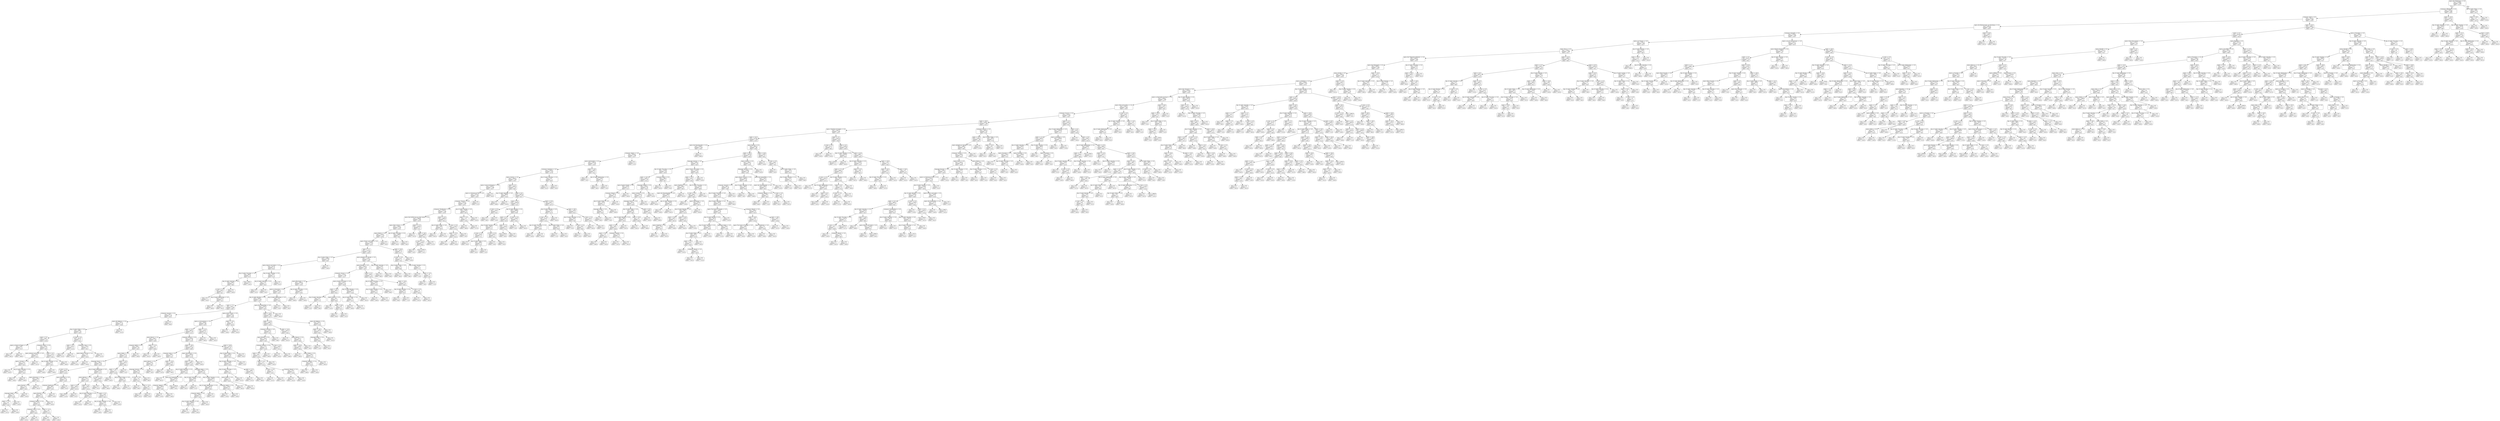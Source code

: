 digraph Tree {
node [shape=box, style="rounded", color="black", fontname=helvetica] ;
edge [fontname=helvetica] ;
0 [label="opera_Die Fledermaus <= 0.5\nmse = 4198.8\nsamples = 895\nvalue = 121.3"] ;
1 [label="composer_Offenbach <= 0.5\nmse = 3331.8\nsamples = 881\nvalue = 116.8"] ;
0 -> 1 [labeldistance=2.5, labelangle=45, headlabel="True"] ;
2 [label="composer_Verdi <= 0.5\nmse = 3012.5\nsamples = 863\nvalue = 114.0"] ;
1 -> 2 ;
3 [label="opera_Die Meistersinger von Nürnberg <= 0.5\nmse = 2841.6\nsamples = 659\nvalue = 120.5"] ;
2 -> 3 ;
4 [label="composer_Donizetti <= 0.5\nmse = 2746.4\nsamples = 656\nvalue = 119.7"] ;
3 -> 4 ;
5 [label="opera_Les Troyens <= 0.5\nmse = 2781.3\nsamples = 602\nvalue = 122.7"] ;
4 -> 5 ;
6 [label="opera_Tosca <= 0.5\nmse = 2704.1\nsamples = 598\nvalue = 122.1"] ;
5 -> 6 ;
7 [label="opera_Der Fliegende Holländer <= 0.5\nmse = 2692.2\nsamples = 562\nvalue = 124.3"] ;
6 -> 7 ;
8 [label="opera_Das Rheingold <= 0.5\nmse = 2653.2\nsamples = 556\nvalue = 125.5"] ;
7 -> 8 ;
9 [label="opera_Armida <= 0.5\nmse = 2601.2\nsamples = 550\nvalue = 124.6"] ;
8 -> 9 ;
10 [label="opera_La Bohème <= 0.5\nmse = 2598.4\nsamples = 533\nvalue = 123.1"] ;
9 -> 10 ;
11 [label="opera_Don Giovanni <= 0.5\nmse = 2436.9\nsamples = 470\nvalue = 119.9"] ;
10 -> 11 ;
12 [label="opera_La Damnation de Faust <= 0.5\nmse = 2368.2\nsamples = 449\nvalue = 117.7"] ;
11 -> 12 ;
13 [label="opera_Orfeo ed Euridice <= 0.5\nmse = 2342.2\nsamples = 441\nvalue = 118.9"] ;
12 -> 13 ;
14 [label="composer_Puccini <= 0.5\nmse = 2295.9\nsamples = 435\nvalue = 119.7"] ;
13 -> 14 ;
15 [label="week <= 49.5\nmse = 2364.5\nsamples = 392\nvalue = 122.3"] ;
14 -> 15 ;
16 [label="opera_Il Barbiere di Siviglia <= 0.5\nmse = 2367.5\nsamples = 349\nvalue = 125.5"] ;
15 -> 16 ;
17 [label="week <= 41.5\nmse = 2274.8\nsamples = 319\nvalue = 122.5"] ;
16 -> 17 ;
18 [label="opera_Der Rosenkavalier <= 0.5\nmse = 2160.1\nsamples = 239\nvalue = 116.6"] ;
17 -> 18 ;
19 [label="composer_Adams <= 0.5\nmse = 2018.4\nsamples = 238\nvalue = 115.7"] ;
18 -> 19 ;
20 [label="opera_Semiramide <= 0.5\nmse = 1955.9\nsamples = 235\nvalue = 116.4"] ;
19 -> 20 ;
21 [label="composer_Zandonai <= 0.5\nmse = 1926.4\nsamples = 231\nvalue = 117.8"] ;
20 -> 21 ;
22 [label="opera_Carmen <= 0.5\nmse = 1895.0\nsamples = 226\nvalue = 119.1"] ;
21 -> 22 ;
23 [label="opera_Cyrano de Bergerac <= 0.5\nmse = 1631.2\nsamples = 199\nvalue = 122.7"] ;
22 -> 23 ;
24 [label="opera_La Clemenza di Tito <= 0.5\nmse = 1573.4\nsamples = 197\nvalue = 124.0"] ;
23 -> 24 ;
25 [label="composer_Thomas <= 0.5\nmse = 1522.9\nsamples = 194\nvalue = 125.1"] ;
24 -> 25 ;
26 [label="composer_Tchaikovsky <= 0.5\nmse = 1475.1\nsamples = 190\nvalue = 124.0"] ;
25 -> 26 ;
27 [label="opera_Die Entführung aus dem Serail <= 0.5\nmse = 1386.8\nsamples = 181\nvalue = 122.4"] ;
26 -> 27 ;
28 [label="opera_Peter Grimes <= 0.5\nmse = 1296.2\nsamples = 176\nvalue = 123.6"] ;
27 -> 28 ;
29 [label="opera_Elektra <= 0.5\nmse = 1244.2\nsamples = 173\nvalue = 124.6"] ;
28 -> 29 ;
30 [label="opera_Tristan und Isolde <= 0.5\nmse = 1194.6\nsamples = 171\nvalue = 125.5"] ;
29 -> 30 ;
31 [label="week <= 1.5\nmse = 1172.9\nsamples = 165\nvalue = 126.9"] ;
30 -> 31 ;
32 [label="day_of_week_Friday <= 0.5\nmse = 1228.6\nsamples = 10\nvalue = 89.4"] ;
31 -> 32 ;
33 [label="opera_Hänsel und Gretel <= 0.5\nmse = 817.6\nsamples = 9\nvalue = 82.0"] ;
32 -> 33 ;
34 [label="day_of_week_Thursday <= 0.5\nmse = 480.2\nsamples = 6\nvalue = 97.5"] ;
33 -> 34 ;
35 [label="day_of_week_Saturday <= 0.5\nmse = 296.5\nsamples = 4\nvalue = 88.0"] ;
34 -> 35 ;
36 [label="is_train <= 0.5\nmse = 281.6\nsamples = 3\nvalue = 82.7"] ;
35 -> 36 ;
37 [label="mse = 0.0\nsamples = 1\nvalue = 63.0"] ;
36 -> 37 ;
38 [label="day_of_week_Wednesday <= 0.5\nmse = 132.2\nsamples = 2\nvalue = 92.5"] ;
36 -> 38 ;
39 [label="mse = 0.0\nsamples = 1\nvalue = 104.0"] ;
38 -> 39 ;
40 [label="mse = 0.0\nsamples = 1\nvalue = 81.0"] ;
38 -> 40 ;
41 [label="mse = 0.0\nsamples = 1\nvalue = 104.0"] ;
35 -> 41 ;
42 [label="mse = 306.2\nsamples = 2\nvalue = 116.5"] ;
34 -> 42 ;
43 [label="day_of_week_Tuesday <= 0.5\nmse = 50.7\nsamples = 3\nvalue = 51.0"] ;
33 -> 43 ;
44 [label="day_of_week_Saturday <= 0.5\nmse = 1.0\nsamples = 2\nvalue = 46.0"] ;
43 -> 44 ;
45 [label="mse = 0.0\nsamples = 1\nvalue = 47.0"] ;
44 -> 45 ;
46 [label="mse = 0.0\nsamples = 1\nvalue = 45.0"] ;
44 -> 46 ;
47 [label="mse = 0.0\nsamples = 1\nvalue = 61.0"] ;
43 -> 47 ;
48 [label="mse = 0.0\nsamples = 1\nvalue = 156.0"] ;
32 -> 48 ;
49 [label="opera_Iphigénie en Tauride <= 0.5\nmse = 1110.7\nsamples = 155\nvalue = 128.5"] ;
31 -> 49 ;
50 [label="opera_Rusalka <= 0.5\nmse = 1103.4\nsamples = 151\nvalue = 129.7"] ;
49 -> 50 ;
51 [label="composer_Strauss <= 0.5\nmse = 1119.3\nsamples = 139\nvalue = 131.7"] ;
50 -> 51 ;
52 [label="opera_Billy Budd <= 0.5\nmse = 1095.4\nsamples = 129\nvalue = 133.6"] ;
51 -> 52 ;
53 [label="opera_La Gioconda <= 0.5\nmse = 1067.4\nsamples = 127\nvalue = 132.7"] ;
52 -> 53 ;
54 [label="day_of_week_Monday <= 0.5\nmse = 1045.1\nsamples = 125\nvalue = 133.3"] ;
53 -> 54 ;
55 [label="week <= 7.5\nmse = 910.7\nsamples = 104\nvalue = 130.7"] ;
54 -> 55 ;
56 [label="composer_Gounod <= 0.5\nmse = 397.2\nsamples = 20\nvalue = 145.3"] ;
55 -> 56 ;
57 [label="opera_Die Walküre <= 0.5\nmse = 337.5\nsamples = 19\nvalue = 146.8"] ;
56 -> 57 ;
58 [label="day_of_week_Friday <= 0.5\nmse = 296.5\nsamples = 18\nvalue = 149.4"] ;
57 -> 58 ;
59 [label="week <= 5.5\nmse = 186.1\nsamples = 13\nvalue = 153.0"] ;
58 -> 59 ;
60 [label="opera_Le Nozze di Figaro <= 0.5\nmse = 43.6\nsamples = 2\nvalue = 172.7"] ;
59 -> 60 ;
61 [label="mse = 0.0\nsamples = 1\nvalue = 182.0"] ;
60 -> 61 ;
62 [label="mse = 0.0\nsamples = 1\nvalue = 168.0"] ;
60 -> 62 ;
63 [label="composer_Auber <= 0.5\nmse = 143.6\nsamples = 11\nvalue = 150.2"] ;
59 -> 63 ;
64 [label="opera_Adriana Lecouvreur <= 0.5\nmse = 62.6\nsamples = 7\nvalue = 143.6"] ;
63 -> 64 ;
65 [label="opera_I Puritani <= 0.5\nmse = 41.0\nsamples = 6\nvalue = 145.1"] ;
64 -> 65 ;
66 [label="mse = 0.0\nsamples = 4\nvalue = 143.0"] ;
65 -> 66 ;
67 [label="day_of_week_Saturday <= 0.5\nmse = 107.6\nsamples = 2\nvalue = 150.7"] ;
65 -> 67 ;
68 [label="mse = 0.0\nsamples = 1\nvalue = 136.0"] ;
67 -> 68 ;
69 [label="mse = 0.0\nsamples = 1\nvalue = 158.0"] ;
67 -> 69 ;
70 [label="mse = 0.0\nsamples = 1\nvalue = 127.0"] ;
64 -> 70 ;
71 [label="week <= 6.5\nmse = 113.9\nsamples = 4\nvalue = 159.1"] ;
63 -> 71 ;
72 [label="day_of_week_Tuesday <= 0.5\nmse = 56.9\nsamples = 2\nvalue = 145.3"] ;
71 -> 72 ;
73 [label="mse = 0.0\nsamples = 1\nvalue = 140.0"] ;
72 -> 73 ;
74 [label="mse = 0.0\nsamples = 1\nvalue = 156.0"] ;
72 -> 74 ;
75 [label="mse = 0.0\nsamples = 2\nvalue = 166.0"] ;
71 -> 75 ;
76 [label="is_train <= 0.5\nmse = 467.0\nsamples = 5\nvalue = 132.2"] ;
58 -> 76 ;
77 [label="week <= 6.5\nmse = 225.0\nsamples = 2\nvalue = 112.0"] ;
76 -> 77 ;
78 [label="mse = 0.0\nsamples = 1\nvalue = 97.0"] ;
77 -> 78 ;
79 [label="mse = 0.0\nsamples = 1\nvalue = 127.0"] ;
77 -> 79 ;
80 [label="composer_Cilea <= 0.5\nmse = 174.9\nsamples = 3\nvalue = 145.7"] ;
76 -> 80 ;
81 [label="opera_Manon Lescaut <= 0.5\nmse = 1.0\nsamples = 2\nvalue = 155.0"] ;
80 -> 81 ;
82 [label="mse = 0.0\nsamples = 1\nvalue = 154.0"] ;
81 -> 82 ;
83 [label="mse = 0.0\nsamples = 1\nvalue = 156.0"] ;
81 -> 83 ;
84 [label="mse = 0.0\nsamples = 1\nvalue = 127.0"] ;
80 -> 84 ;
85 [label="mse = 0.0\nsamples = 1\nvalue = 121.0"] ;
57 -> 85 ;
86 [label="mse = 0.0\nsamples = 1\nvalue = 98.0"] ;
56 -> 86 ;
87 [label="opera_Giulio Cesare <= 0.5\nmse = 974.3\nsamples = 84\nvalue = 126.8"] ;
55 -> 87 ;
88 [label="opera_La Sonnambula <= 0.5\nmse = 950.8\nsamples = 80\nvalue = 125.0"] ;
87 -> 88 ;
89 [label="week <= 13.5\nmse = 892.9\nsamples = 76\nvalue = 123.1"] ;
88 -> 89 ;
90 [label="opera_Manon <= 0.5\nmse = 446.3\nsamples = 42\nvalue = 128.8"] ;
89 -> 90 ;
91 [label="composer_Bellini <= 0.5\nmse = 405.7\nsamples = 39\nvalue = 126.3"] ;
90 -> 91 ;
92 [label="opera_Otello <= 0.5\nmse = 371.5\nsamples = 37\nvalue = 124.6"] ;
91 -> 92 ;
93 [label="language_French <= 0.5\nmse = 348.3\nsamples = 30\nvalue = 126.9"] ;
92 -> 93 ;
94 [label="is_train <= 0.5\nmse = 200.6\nsamples = 17\nvalue = 132.8"] ;
93 -> 94 ;
95 [label="opera_Idomeneo <= 0.5\nmse = 105.2\nsamples = 7\nvalue = 141.7"] ;
94 -> 95 ;
96 [label="opera_Parsifal <= 0.5\nmse = 15.1\nsamples = 5\nvalue = 136.9"] ;
95 -> 96 ;
97 [label="language_Italian <= 0.5\nmse = 3.5\nsamples = 4\nvalue = 134.8"] ;
96 -> 97 ;
98 [label="week <= 11.5\nmse = 0.2\nsamples = 2\nvalue = 136.7"] ;
97 -> 98 ;
99 [label="mse = 0.0\nsamples = 1\nvalue = 137.0"] ;
98 -> 99 ;
100 [label="mse = 0.0\nsamples = 1\nvalue = 136.0"] ;
98 -> 100 ;
101 [label="mse = 0.0\nsamples = 2\nvalue = 133.0"] ;
97 -> 101 ;
102 [label="mse = 0.0\nsamples = 1\nvalue = 143.0"] ;
96 -> 102 ;
103 [label="mse = 0.0\nsamples = 2\nvalue = 161.0"] ;
95 -> 103 ;
104 [label="opera_Idomeneo <= 0.5\nmse = 170.7\nsamples = 10\nvalue = 126.4"] ;
94 -> 104 ;
105 [label="composer_Beethoven <= 0.5\nmse = 80.2\nsamples = 9\nvalue = 129.1"] ;
104 -> 105 ;
106 [label="opera_Parsifal <= 0.5\nmse = 50.7\nsamples = 6\nvalue = 133.6"] ;
105 -> 106 ;
107 [label="composer_Mozart <= 0.5\nmse = 32.4\nsamples = 5\nvalue = 130.9"] ;
106 -> 107 ;
108 [label="composer_Cilea <= 0.5\nmse = 1.0\nsamples = 3\nvalue = 126.0"] ;
107 -> 108 ;
109 [label="mse = 0.0\nsamples = 1\nvalue = 125.0"] ;
108 -> 109 ;
110 [label="mse = 0.0\nsamples = 2\nvalue = 127.0"] ;
108 -> 110 ;
111 [label="week <= 11.5\nmse = 0.9\nsamples = 2\nvalue = 137.3"] ;
107 -> 111 ;
112 [label="mse = 0.0\nsamples = 1\nvalue = 138.0"] ;
111 -> 112 ;
113 [label="mse = 0.0\nsamples = 1\nvalue = 136.0"] ;
111 -> 113 ;
114 [label="mse = 0.0\nsamples = 1\nvalue = 143.0"] ;
106 -> 114 ;
115 [label="mse = 0.0\nsamples = 3\nvalue = 119.0"] ;
105 -> 115 ;
116 [label="mse = 0.0\nsamples = 1\nvalue = 91.0"] ;
104 -> 116 ;
117 [label="day_of_week_Wednesday <= 0.5\nmse = 423.4\nsamples = 13\nvalue = 121.5"] ;
93 -> 117 ;
118 [label="opera_Werther <= 0.5\nmse = 272.2\nsamples = 11\nvalue = 118.7"] ;
117 -> 118 ;
119 [label="week <= 9.0\nmse = 300.0\nsamples = 4\nvalue = 107.0"] ;
118 -> 119 ;
120 [label="mse = 384.0\nsamples = 2\nvalue = 113.0"] ;
119 -> 120 ;
121 [label="mse = 0.0\nsamples = 2\nvalue = 97.0"] ;
119 -> 121 ;
122 [label="week <= 8.5\nmse = 146.4\nsamples = 7\nvalue = 124.9"] ;
118 -> 122 ;
123 [label="day_of_week_Saturday <= 0.5\nmse = 256.9\nsamples = 2\nvalue = 141.7"] ;
122 -> 123 ;
124 [label="mse = 0.0\nsamples = 1\nvalue = 153.0"] ;
123 -> 124 ;
125 [label="mse = 0.0\nsamples = 1\nvalue = 119.0"] ;
123 -> 125 ;
126 [label="week <= 9.5\nmse = 30.6\nsamples = 5\nvalue = 120.7"] ;
122 -> 126 ;
127 [label="day_of_week_Tuesday <= 0.5\nmse = 75.0\nsamples = 2\nvalue = 124.0"] ;
126 -> 127 ;
128 [label="mse = 0.0\nsamples = 1\nvalue = 139.0"] ;
127 -> 128 ;
129 [label="mse = 0.0\nsamples = 1\nvalue = 119.0"] ;
127 -> 129 ;
130 [label="mse = 0.0\nsamples = 3\nvalue = 119.0"] ;
126 -> 130 ;
131 [label="is_train <= 0.5\nmse = 1058.0\nsamples = 2\nvalue = 143.0"] ;
117 -> 131 ;
132 [label="mse = 0.0\nsamples = 1\nvalue = 97.0"] ;
131 -> 132 ;
133 [label="mse = 0.0\nsamples = 1\nvalue = 166.0"] ;
131 -> 133 ;
134 [label="week <= 12.5\nmse = 247.9\nsamples = 7\nvalue = 108.7"] ;
92 -> 134 ;
135 [label="week <= 10.5\nmse = 27.1\nsamples = 6\nvalue = 114.8"] ;
134 -> 135 ;
136 [label="mse = 0.0\nsamples = 3\nvalue = 120.0"] ;
135 -> 136 ;
137 [label="day_of_week_Friday <= 0.5\nmse = 0.9\nsamples = 3\nvalue = 109.7"] ;
135 -> 137 ;
138 [label="mse = 0.0\nsamples = 2\nvalue = 109.0"] ;
137 -> 138 ;
139 [label="mse = 0.0\nsamples = 1\nvalue = 111.0"] ;
137 -> 139 ;
140 [label="mse = 0.0\nsamples = 1\nvalue = 72.0"] ;
134 -> 140 ;
141 [label="mse = 0.0\nsamples = 2\nvalue = 158.0"] ;
91 -> 141 ;
142 [label="week <= 12.5\nmse = 6.0\nsamples = 3\nvalue = 158.0"] ;
90 -> 142 ;
143 [label="mse = 0.0\nsamples = 2\nvalue = 161.0"] ;
142 -> 143 ;
144 [label="mse = 0.0\nsamples = 1\nvalue = 156.0"] ;
142 -> 144 ;
145 [label="composer_Rossini <= 0.5\nmse = 1379.6\nsamples = 34\nvalue = 115.9"] ;
89 -> 145 ;
146 [label="week <= 18.5\nmse = 1141.1\nsamples = 26\nvalue = 108.5"] ;
145 -> 146 ;
147 [label="composer_Berg <= 0.5\nmse = 205.7\nsamples = 11\nvalue = 92.1"] ;
146 -> 147 ;
148 [label="opera_Manon <= 0.5\nmse = 64.9\nsamples = 8\nvalue = 86.7"] ;
147 -> 148 ;
149 [label="language_German <= 0.5\nmse = 36.0\nsamples = 6\nvalue = 90.2"] ;
148 -> 149 ;
150 [label="is_train <= 0.5\nmse = 7.8\nsamples = 4\nvalue = 93.1"] ;
149 -> 150 ;
151 [label="mse = 0.0\nsamples = 1\nvalue = 90.0"] ;
150 -> 151 ;
152 [label="week <= 15.5\nmse = 0.8\nsamples = 3\nvalue = 95.5"] ;
150 -> 152 ;
153 [label="mse = 0.0\nsamples = 1\nvalue = 97.0"] ;
152 -> 153 ;
154 [label="mse = 0.0\nsamples = 2\nvalue = 95.0"] ;
152 -> 154 ;
155 [label="mse = 0.0\nsamples = 2\nvalue = 80.0"] ;
149 -> 155 ;
156 [label="mse = 0.0\nsamples = 2\nvalue = 76.0"] ;
148 -> 156 ;
157 [label="week <= 14.5\nmse = 270.8\nsamples = 3\nvalue = 108.5"] ;
147 -> 157 ;
158 [label="mse = 0.0\nsamples = 1\nvalue = 137.0"] ;
157 -> 158 ;
159 [label="mse = 0.0\nsamples = 2\nvalue = 99.0"] ;
157 -> 159 ;
160 [label="opera_Tannhäuser <= 0.5\nmse = 1492.0\nsamples = 15\nvalue = 121.0"] ;
146 -> 160 ;
161 [label="week <= 39.5\nmse = 1365.1\nsamples = 14\nvalue = 118.0"] ;
160 -> 161 ;
162 [label="day_of_week_Saturday <= 0.5\nmse = 1722.2\nsamples = 5\nvalue = 136.5"] ;
161 -> 162 ;
163 [label="mse = 0.0\nsamples = 1\nvalue = 187.0"] ;
162 -> 163 ;
164 [label="opera_Die Zauberflöte <= 0.5\nmse = 1454.6\nsamples = 4\nvalue = 126.4"] ;
162 -> 164 ;
165 [label="composer_Wagner <= 0.5\nmse = 320.9\nsamples = 2\nvalue = 148.7"] ;
164 -> 165 ;
166 [label="mse = 0.0\nsamples = 1\nvalue = 174.0"] ;
165 -> 166 ;
167 [label="mse = 0.0\nsamples = 1\nvalue = 136.0"] ;
165 -> 167 ;
168 [label="mse = 1296.0\nsamples = 2\nvalue = 93.0"] ;
164 -> 168 ;
169 [label="language_Italian <= 0.5\nmse = 1001.4\nsamples = 9\nvalue = 110.0"] ;
161 -> 169 ;
170 [label="day_of_week_Tuesday <= 0.5\nmse = 169.0\nsamples = 2\nvalue = 70.0"] ;
169 -> 170 ;
171 [label="mse = 0.0\nsamples = 1\nvalue = 83.0"] ;
170 -> 171 ;
172 [label="mse = 0.0\nsamples = 1\nvalue = 57.0"] ;
170 -> 172 ;
173 [label="day_of_week_Tuesday <= 0.5\nmse = 829.1\nsamples = 7\nvalue = 116.7"] ;
169 -> 173 ;
174 [label="day_of_week_Wednesday <= 0.5\nmse = 601.8\nsamples = 5\nvalue = 106.4"] ;
173 -> 174 ;
175 [label="composer_Bellini <= 0.5\nmse = 500.4\nsamples = 4\nvalue = 110.9"] ;
174 -> 175 ;
176 [label="day_of_week_Saturday <= 0.5\nmse = 1056.2\nsamples = 2\nvalue = 137.5"] ;
175 -> 176 ;
177 [label="mse = 0.0\nsamples = 1\nvalue = 170.0"] ;
176 -> 177 ;
178 [label="mse = 0.0\nsamples = 1\nvalue = 105.0"] ;
176 -> 178 ;
179 [label="mse = 0.0\nsamples = 2\nvalue = 102.0"] ;
175 -> 179 ;
180 [label="mse = 0.0\nsamples = 1\nvalue = 71.0"] ;
174 -> 180 ;
181 [label="composer_Bellini <= 0.5\nmse = 256.9\nsamples = 2\nvalue = 147.3"] ;
173 -> 181 ;
182 [label="mse = 0.0\nsamples = 1\nvalue = 170.0"] ;
181 -> 182 ;
183 [label="mse = 0.0\nsamples = 1\nvalue = 136.0"] ;
181 -> 183 ;
184 [label="mse = 0.0\nsamples = 1\nvalue = 183.0"] ;
160 -> 184 ;
185 [label="week <= 30.0\nmse = 1471.9\nsamples = 8\nvalue = 136.7"] ;
145 -> 185 ;
186 [label="day_of_week_Friday <= 0.5\nmse = 1010.2\nsamples = 6\nvalue = 155.2"] ;
185 -> 186 ;
187 [label="day_of_week_Saturday <= 0.5\nmse = 138.9\nsamples = 5\nvalue = 165.8"] ;
186 -> 187 ;
188 [label="day_of_week_Thursday <= 0.5\nmse = 7.1\nsamples = 3\nvalue = 162.2"] ;
187 -> 188 ;
189 [label="opera_Otello <= 0.5\nmse = 2.2\nsamples = 2\nvalue = 163.2"] ;
188 -> 189 ;
190 [label="mse = 0.0\nsamples = 1\nvalue = 162.0"] ;
189 -> 190 ;
191 [label="mse = 0.0\nsamples = 1\nvalue = 165.0"] ;
189 -> 191 ;
192 [label="mse = 0.0\nsamples = 1\nvalue = 157.0"] ;
188 -> 192 ;
193 [label="week <= 17.5\nmse = 380.2\nsamples = 2\nvalue = 176.5"] ;
187 -> 193 ;
194 [label="mse = 0.0\nsamples = 1\nvalue = 157.0"] ;
193 -> 194 ;
195 [label="mse = 0.0\nsamples = 1\nvalue = 196.0"] ;
193 -> 195 ;
196 [label="mse = 0.0\nsamples = 1\nvalue = 71.0"] ;
186 -> 196 ;
197 [label="mse = 0.0\nsamples = 2\nvalue = 95.0"] ;
185 -> 197 ;
198 [label="week <= 12.5\nmse = 423.4\nsamples = 4\nvalue = 167.2"] ;
88 -> 198 ;
199 [label="mse = 0.0\nsamples = 2\nvalue = 184.0"] ;
198 -> 199 ;
200 [label="mse = 0.0\nsamples = 2\nvalue = 142.0"] ;
198 -> 200 ;
201 [label="week <= 15.5\nmse = 6.8\nsamples = 4\nvalue = 163.8"] ;
87 -> 201 ;
202 [label="mse = 0.0\nsamples = 1\nvalue = 158.0"] ;
201 -> 202 ;
203 [label="mse = 0.0\nsamples = 3\nvalue = 165.0"] ;
201 -> 203 ;
204 [label="opera_Die Zauberflöte <= 0.5\nmse = 1454.5\nsamples = 21\nvalue = 144.4"] ;
54 -> 204 ;
205 [label="week <= 18.5\nmse = 1190.0\nsamples = 20\nvalue = 137.7"] ;
204 -> 205 ;
206 [label="week <= 12.0\nmse = 1084.3\nsamples = 16\nvalue = 144.9"] ;
205 -> 206 ;
207 [label="composer_Gounod <= 0.5\nmse = 222.5\nsamples = 9\nvalue = 134.1"] ;
206 -> 207 ;
208 [label="opera_Parsifal <= 0.5\nmse = 144.5\nsamples = 8\nvalue = 136.5"] ;
207 -> 208 ;
209 [label="composer_Rossini <= 0.5\nmse = 77.5\nsamples = 6\nvalue = 132.8"] ;
208 -> 209 ;
210 [label="week <= 9.5\nmse = 28.2\nsamples = 5\nvalue = 135.0"] ;
209 -> 210 ;
211 [label="week <= 4.0\nmse = 21.1\nsamples = 4\nvalue = 133.4"] ;
210 -> 211 ;
212 [label="is_train <= 0.5\nmse = 0.9\nsamples = 2\nvalue = 135.7"] ;
211 -> 212 ;
213 [label="mse = 0.0\nsamples = 1\nvalue = 137.0"] ;
212 -> 213 ;
214 [label="mse = 0.0\nsamples = 1\nvalue = 135.0"] ;
212 -> 214 ;
215 [label="composer_Mozart <= 0.5\nmse = 32.0\nsamples = 2\nvalue = 129.0"] ;
211 -> 215 ;
216 [label="mse = 0.0\nsamples = 1\nvalue = 121.0"] ;
215 -> 216 ;
217 [label="mse = 0.0\nsamples = 1\nvalue = 133.0"] ;
215 -> 217 ;
218 [label="mse = 0.0\nsamples = 1\nvalue = 142.0"] ;
210 -> 218 ;
219 [label="mse = 0.0\nsamples = 1\nvalue = 109.0"] ;
209 -> 219 ;
220 [label="is_train <= 0.5\nmse = 138.9\nsamples = 2\nvalue = 151.3"] ;
208 -> 220 ;
221 [label="mse = 0.0\nsamples = 1\nvalue = 143.0"] ;
220 -> 221 ;
222 [label="mse = 0.0\nsamples = 1\nvalue = 168.0"] ;
220 -> 222 ;
223 [label="mse = 0.0\nsamples = 1\nvalue = 98.0"] ;
207 -> 223 ;
224 [label="week <= 14.0\nmse = 1927.2\nsamples = 7\nvalue = 160.5"] ;
206 -> 224 ;
225 [label="mse = 0.0\nsamples = 1\nvalue = 267.0"] ;
224 -> 225 ;
226 [label="opera_Manon <= 0.5\nmse = 871.2\nsamples = 6\nvalue = 149.8"] ;
224 -> 226 ;
227 [label="week <= 16.0\nmse = 295.6\nsamples = 5\nvalue = 158.0"] ;
226 -> 227 ;
228 [label="mse = 0.0\nsamples = 1\nvalue = 194.0"] ;
227 -> 228 ;
229 [label="opera_Otello <= 0.5\nmse = 150.2\nsamples = 4\nvalue = 153.5"] ;
227 -> 229 ;
230 [label="composer_Wagner <= 0.5\nmse = 36.0\nsamples = 3\nvalue = 142.0"] ;
229 -> 230 ;
231 [label="mse = 0.0\nsamples = 1\nvalue = 148.0"] ;
230 -> 231 ;
232 [label="mse = 0.0\nsamples = 2\nvalue = 136.0"] ;
230 -> 232 ;
233 [label="mse = 0.0\nsamples = 1\nvalue = 165.0"] ;
229 -> 233 ;
234 [label="mse = 0.0\nsamples = 1\nvalue = 76.0"] ;
226 -> 234 ;
235 [label="opera_Die Walküre <= 0.5\nmse = 633.1\nsamples = 4\nvalue = 110.0"] ;
205 -> 235 ;
236 [label="week <= 40.5\nmse = 507.8\nsamples = 3\nvalue = 99.6"] ;
235 -> 236 ;
237 [label="language_Italian <= 0.5\nmse = 99.2\nsamples = 2\nvalue = 89.2"] ;
236 -> 237 ;
238 [label="mse = 0.0\nsamples = 1\nvalue = 72.0"] ;
237 -> 238 ;
239 [label="mse = 0.0\nsamples = 1\nvalue = 95.0"] ;
237 -> 239 ;
240 [label="mse = 0.0\nsamples = 1\nvalue = 141.0"] ;
236 -> 240 ;
241 [label="mse = 0.0\nsamples = 1\nvalue = 136.0"] ;
235 -> 241 ;
242 [label="mse = 0.0\nsamples = 1\nvalue = 202.0"] ;
204 -> 242 ;
243 [label="day_of_week_Wednesday <= 0.5\nmse = 4.0\nsamples = 2\nvalue = 76.0"] ;
53 -> 243 ;
244 [label="mse = 0.0\nsamples = 1\nvalue = 74.0"] ;
243 -> 244 ;
245 [label="mse = 0.0\nsamples = 1\nvalue = 78.0"] ;
243 -> 245 ;
246 [label="day_of_week_Thursday <= 0.5\nmse = 484.0\nsamples = 2\nvalue = 178.0"] ;
52 -> 246 ;
247 [label="mse = 0.0\nsamples = 1\nvalue = 200.0"] ;
246 -> 247 ;
248 [label="mse = 0.0\nsamples = 1\nvalue = 156.0"] ;
246 -> 248 ;
249 [label="opera_Ariadne auf Naxos <= 0.5\nmse = 632.2\nsamples = 10\nvalue = 103.8"] ;
51 -> 249 ;
250 [label="week <= 16.5\nmse = 140.3\nsamples = 7\nvalue = 90.9"] ;
249 -> 250 ;
251 [label="day_of_week_Saturday <= 0.5\nmse = 6.2\nsamples = 3\nvalue = 77.5"] ;
250 -> 251 ;
252 [label="mse = 0.0\nsamples = 2\nvalue = 75.0"] ;
251 -> 252 ;
253 [label="mse = 0.0\nsamples = 1\nvalue = 80.0"] ;
251 -> 253 ;
254 [label="opera_Salome <= 0.5\nmse = 30.1\nsamples = 4\nvalue = 99.8"] ;
250 -> 254 ;
255 [label="mse = 0.0\nsamples = 1\nvalue = 112.0"] ;
254 -> 255 ;
256 [label="week <= 40.0\nmse = 0.6\nsamples = 3\nvalue = 97.4"] ;
254 -> 256 ;
257 [label="mse = 0.0\nsamples = 1\nvalue = 99.0"] ;
256 -> 257 ;
258 [label="mse = 0.0\nsamples = 2\nvalue = 97.0"] ;
256 -> 258 ;
259 [label="day_of_week_Monday <= 0.5\nmse = 409.0\nsamples = 3\nvalue = 136.0"] ;
249 -> 259 ;
260 [label="day_of_week_Friday <= 0.5\nmse = 0.9\nsamples = 2\nvalue = 147.7"] ;
259 -> 260 ;
261 [label="mse = 0.0\nsamples = 1\nvalue = 149.0"] ;
260 -> 261 ;
262 [label="mse = 0.0\nsamples = 1\nvalue = 147.0"] ;
260 -> 262 ;
263 [label="mse = 0.0\nsamples = 1\nvalue = 101.0"] ;
259 -> 263 ;
264 [label="week <= 6.5\nmse = 394.4\nsamples = 12\nvalue = 107.5"] ;
50 -> 264 ;
265 [label="day_of_week_Thursday <= 0.5\nmse = 770.2\nsamples = 4\nvalue = 129.6"] ;
264 -> 265 ;
266 [label="day_of_week_Tuesday <= 0.5\nmse = 174.2\nsamples = 3\nvalue = 150.7"] ;
265 -> 266 ;
267 [label="mse = 0.0\nsamples = 2\nvalue = 160.0"] ;
266 -> 267 ;
268 [label="mse = 0.0\nsamples = 1\nvalue = 132.0"] ;
266 -> 268 ;
269 [label="mse = 0.0\nsamples = 1\nvalue = 98.0"] ;
265 -> 269 ;
270 [label="week <= 10.0\nmse = 52.0\nsamples = 8\nvalue = 100.1"] ;
264 -> 270 ;
271 [label="day_of_week_Monday <= 0.5\nmse = 48.2\nsamples = 5\nvalue = 95.4"] ;
270 -> 271 ;
272 [label="mse = 0.0\nsamples = 4\nvalue = 98.0"] ;
271 -> 272 ;
273 [label="mse = 0.0\nsamples = 1\nvalue = 77.0"] ;
271 -> 273 ;
274 [label="is_train <= 0.5\nmse = 0.8\nsamples = 3\nvalue = 105.6"] ;
270 -> 274 ;
275 [label="mse = 0.0\nsamples = 1\nvalue = 107.0"] ;
274 -> 275 ;
276 [label="mse = 0.0\nsamples = 2\nvalue = 105.0"] ;
274 -> 276 ;
277 [label="day_of_week_Saturday <= 0.5\nmse = 25.0\nsamples = 4\nvalue = 93.0"] ;
49 -> 277 ;
278 [label="mse = 0.0\nsamples = 2\nvalue = 88.0"] ;
277 -> 278 ;
279 [label="mse = 0.0\nsamples = 2\nvalue = 98.0"] ;
277 -> 279 ;
280 [label="week <= 26.0\nmse = 267.0\nsamples = 6\nvalue = 87.7"] ;
30 -> 280 ;
281 [label="is_train <= 0.5\nmse = 27.6\nsamples = 5\nvalue = 79.9"] ;
280 -> 281 ;
282 [label="day_of_week_Friday <= 0.5\nmse = 4.0\nsamples = 2\nvalue = 88.0"] ;
281 -> 282 ;
283 [label="mse = 0.0\nsamples = 1\nvalue = 90.0"] ;
282 -> 283 ;
284 [label="mse = 0.0\nsamples = 1\nvalue = 86.0"] ;
282 -> 284 ;
285 [label="day_of_week_Tuesday <= 0.5\nmse = 6.1\nsamples = 3\nvalue = 77.2"] ;
281 -> 285 ;
286 [label="mse = 0.0\nsamples = 1\nvalue = 72.0"] ;
285 -> 286 ;
287 [label="week <= 12.5\nmse = 1.0\nsamples = 2\nvalue = 78.2"] ;
285 -> 287 ;
288 [label="mse = 0.0\nsamples = 1\nvalue = 79.0"] ;
287 -> 288 ;
289 [label="mse = 0.0\nsamples = 1\nvalue = 77.0"] ;
287 -> 289 ;
290 [label="mse = 0.0\nsamples = 1\nvalue = 119.0"] ;
280 -> 290 ;
291 [label="mse = 0.0\nsamples = 2\nvalue = 50.0"] ;
29 -> 291 ;
292 [label="day_of_week_Thursday <= 0.5\nmse = 468.8\nsamples = 3\nvalue = 58.5"] ;
28 -> 292 ;
293 [label="mse = 0.0\nsamples = 2\nvalue = 46.0"] ;
292 -> 293 ;
294 [label="mse = 0.0\nsamples = 1\nvalue = 96.0"] ;
292 -> 294 ;
295 [label="week <= 17.5\nmse = 2520.4\nsamples = 5\nvalue = 74.1"] ;
27 -> 295 ;
296 [label="mse = 0.0\nsamples = 1\nvalue = 157.0"] ;
295 -> 296 ;
297 [label="week <= 18.5\nmse = 1605.6\nsamples = 4\nvalue = 60.3"] ;
295 -> 297 ;
298 [label="is_train <= 0.5\nmse = 1156.0\nsamples = 3\nvalue = 49.0"] ;
297 -> 298 ;
299 [label="mse = 0.0\nsamples = 1\nvalue = 32.0"] ;
298 -> 299 ;
300 [label="mse = 1354.7\nsamples = 2\nvalue = 53.2"] ;
298 -> 300 ;
301 [label="mse = 0.0\nsamples = 1\nvalue = 117.0"] ;
297 -> 301 ;
302 [label="week <= 12.5\nmse = 2005.0\nsamples = 9\nvalue = 162.2"] ;
26 -> 302 ;
303 [label="day_of_week_Friday <= 0.5\nmse = 29.0\nsamples = 4\nvalue = 205.4"] ;
302 -> 303 ;
304 [label="mse = 0.0\nsamples = 2\nvalue = 201.0"] ;
303 -> 304 ;
305 [label="mse = 0.0\nsamples = 2\nvalue = 212.0"] ;
303 -> 305 ;
306 [label="is_train <= 0.5\nmse = 1136.5\nsamples = 5\nvalue = 131.4"] ;
302 -> 306 ;
307 [label="week <= 27.0\nmse = 51.8\nsamples = 3\nvalue = 152.4"] ;
306 -> 307 ;
308 [label="mse = 0.0\nsamples = 1\nvalue = 138.0"] ;
307 -> 308 ;
309 [label="mse = 0.0\nsamples = 2\nvalue = 156.0"] ;
307 -> 309 ;
310 [label="mse = 0.0\nsamples = 2\nvalue = 79.0"] ;
306 -> 310 ;
311 [label="day_of_week_Tuesday <= 0.5\nmse = 333.0\nsamples = 4\nvalue = 187.6"] ;
25 -> 311 ;
312 [label="week <= 13.5\nmse = 2.2\nsamples = 3\nvalue = 178.5"] ;
311 -> 312 ;
313 [label="mse = 0.0\nsamples = 2\nvalue = 180.0"] ;
312 -> 313 ;
314 [label="mse = 0.0\nsamples = 1\nvalue = 177.0"] ;
312 -> 314 ;
315 [label="mse = 0.0\nsamples = 1\nvalue = 224.0"] ;
311 -> 315 ;
316 [label="mse = 0.0\nsamples = 3\nvalue = 57.0"] ;
24 -> 316 ;
317 [label="mse = 0.0\nsamples = 2\nvalue = 56.0"] ;
23 -> 317 ;
318 [label="week <= 3.5\nmse = 2945.2\nsamples = 27\nvalue = 96.9"] ;
22 -> 318 ;
319 [label="day_of_week_Saturday <= 0.5\nmse = 486.0\nsamples = 3\nvalue = 216.0"] ;
318 -> 319 ;
320 [label="mse = 0.0\nsamples = 2\nvalue = 198.0"] ;
319 -> 320 ;
321 [label="mse = 0.0\nsamples = 1\nvalue = 243.0"] ;
319 -> 321 ;
322 [label="week <= 8.5\nmse = 1467.8\nsamples = 24\nvalue = 83.7"] ;
318 -> 322 ;
323 [label="week <= 5.5\nmse = 1003.8\nsamples = 13\nvalue = 61.0"] ;
322 -> 323 ;
324 [label="is_train <= 0.5\nmse = 144.0\nsamples = 3\nvalue = 36.0"] ;
323 -> 324 ;
325 [label="mse = 0.0\nsamples = 2\nvalue = 48.0"] ;
324 -> 325 ;
326 [label="mse = 0.0\nsamples = 1\nvalue = 24.0"] ;
324 -> 326 ;
327 [label="day_of_week_Monday <= 0.5\nmse = 1008.9\nsamples = 10\nvalue = 69.8"] ;
323 -> 327 ;
328 [label="week <= 6.5\nmse = 567.2\nsamples = 8\nvalue = 62.8"] ;
327 -> 328 ;
329 [label="day_of_week_Tuesday <= 0.5\nmse = 663.1\nsamples = 5\nvalue = 73.3"] ;
328 -> 329 ;
330 [label="is_train <= 0.5\nmse = 526.6\nsamples = 3\nvalue = 77.2"] ;
329 -> 330 ;
331 [label="mse = 0.0\nsamples = 1\nvalue = 93.0"] ;
330 -> 331 ;
332 [label="day_of_week_Friday <= 0.5\nmse = 380.2\nsamples = 2\nvalue = 53.5"] ;
330 -> 332 ;
333 [label="mse = 0.0\nsamples = 1\nvalue = 34.0"] ;
332 -> 333 ;
334 [label="mse = 0.0\nsamples = 1\nvalue = 73.0"] ;
332 -> 334 ;
335 [label="is_train <= 0.5\nmse = 870.2\nsamples = 2\nvalue = 63.5"] ;
329 -> 335 ;
336 [label="mse = 0.0\nsamples = 1\nvalue = 34.0"] ;
335 -> 336 ;
337 [label="mse = 0.0\nsamples = 1\nvalue = 93.0"] ;
335 -> 337 ;
338 [label="week <= 7.5\nmse = 250.8\nsamples = 3\nvalue = 52.3"] ;
328 -> 338 ;
339 [label="mse = 256.0\nsamples = 2\nvalue = 50.0"] ;
338 -> 339 ;
340 [label="mse = 0.0\nsamples = 1\nvalue = 66.0"] ;
338 -> 340 ;
341 [label="is_train <= 0.5\nmse = 1760.2\nsamples = 2\nvalue = 102.7"] ;
327 -> 341 ;
342 [label="mse = 0.0\nsamples = 1\nvalue = 73.0"] ;
341 -> 342 ;
343 [label="mse = 0.0\nsamples = 1\nvalue = 162.0"] ;
341 -> 343 ;
344 [label="week <= 25.0\nmse = 852.1\nsamples = 11\nvalue = 107.4"] ;
322 -> 344 ;
345 [label="day_of_week_Monday <= 0.5\nmse = 753.3\nsamples = 6\nvalue = 121.0"] ;
344 -> 345 ;
346 [label="is_train <= 0.5\nmse = 552.0\nsamples = 5\nvalue = 114.2"] ;
345 -> 346 ;
347 [label="day_of_week_Thursday <= 0.5\nmse = 157.9\nsamples = 3\nvalue = 128.8"] ;
346 -> 347 ;
348 [label="mse = 0.0\nsamples = 2\nvalue = 124.0"] ;
347 -> 348 ;
349 [label="mse = 0.0\nsamples = 1\nvalue = 162.0"] ;
347 -> 349 ;
350 [label="day_of_week_Friday <= 0.5\nmse = 64.0\nsamples = 2\nvalue = 85.0"] ;
346 -> 350 ;
351 [label="mse = 0.0\nsamples = 1\nvalue = 77.0"] ;
350 -> 351 ;
352 [label="mse = 0.0\nsamples = 1\nvalue = 93.0"] ;
350 -> 352 ;
353 [label="mse = 0.0\nsamples = 1\nvalue = 162.0"] ;
345 -> 353 ;
354 [label="week <= 40.5\nmse = 136.0\nsamples = 5\nvalue = 83.6"] ;
344 -> 354 ;
355 [label="day_of_week_Saturday <= 0.5\nmse = 36.0\nsamples = 3\nvalue = 78.0"] ;
354 -> 355 ;
356 [label="mse = 0.0\nsamples = 1\nvalue = 75.0"] ;
355 -> 356 ;
357 [label="is_train <= 0.5\nmse = 50.0\nsamples = 2\nvalue = 80.0"] ;
355 -> 357 ;
358 [label="mse = 0.0\nsamples = 1\nvalue = 75.0"] ;
357 -> 358 ;
359 [label="mse = 0.0\nsamples = 1\nvalue = 90.0"] ;
357 -> 359 ;
360 [label="is_train <= 0.5\nmse = 162.0\nsamples = 2\nvalue = 93.0"] ;
354 -> 360 ;
361 [label="mse = 0.0\nsamples = 1\nvalue = 102.0"] ;
360 -> 361 ;
362 [label="mse = 0.0\nsamples = 1\nvalue = 75.0"] ;
360 -> 362 ;
363 [label="day_of_week_Saturday <= 0.5\nmse = 0.4\nsamples = 5\nvalue = 60.8"] ;
21 -> 363 ;
364 [label="mse = 0.0\nsamples = 4\nvalue = 61.0"] ;
363 -> 364 ;
365 [label="mse = 0.0\nsamples = 1\nvalue = 59.0"] ;
363 -> 365 ;
366 [label="week <= 10.5\nmse = 166.9\nsamples = 4\nvalue = 62.4"] ;
20 -> 366 ;
367 [label="mse = 0.0\nsamples = 2\nvalue = 74.0"] ;
366 -> 367 ;
368 [label="day_of_week_Wednesday <= 0.5\nmse = 150.2\nsamples = 2\nvalue = 56.7"] ;
366 -> 368 ;
369 [label="mse = 0.0\nsamples = 1\nvalue = 48.0"] ;
368 -> 369 ;
370 [label="mse = 0.0\nsamples = 1\nvalue = 74.0"] ;
368 -> 370 ;
371 [label="mse = 0.0\nsamples = 3\nvalue = 17.0"] ;
19 -> 371 ;
372 [label="mse = 0.0\nsamples = 1\nvalue = 286.0"] ;
18 -> 372 ;
373 [label="opera_Norma <= 0.5\nmse = 2097.0\nsamples = 80\nvalue = 144.0"] ;
17 -> 373 ;
374 [label="week <= 46.5\nmse = 1921.8\nsamples = 74\nvalue = 149.0"] ;
373 -> 374 ;
375 [label="language_German <= 0.5\nmse = 1926.1\nsamples = 42\nvalue = 162.0"] ;
374 -> 375 ;
376 [label="day_of_week_Thursday <= 0.5\nmse = 1710.0\nsamples = 26\nvalue = 145.0"] ;
375 -> 376 ;
377 [label="week <= 42.5\nmse = 1465.3\nsamples = 24\nvalue = 151.2"] ;
376 -> 377 ;
378 [label="opera_Eugene Onegin <= 0.5\nmse = 631.6\nsamples = 5\nvalue = 113.7"] ;
377 -> 378 ;
379 [label="composer_Mozart <= 0.5\nmse = 327.8\nsamples = 4\nvalue = 105.2"] ;
378 -> 379 ;
380 [label="day_of_week_Friday <= 0.5\nmse = 153.6\nsamples = 3\nvalue = 92.7"] ;
379 -> 380 ;
381 [label="language_Italian <= 0.5\nmse = 30.2\nsamples = 2\nvalue = 84.5"] ;
380 -> 381 ;
382 [label="mse = 0.0\nsamples = 1\nvalue = 90.0"] ;
381 -> 382 ;
383 [label="mse = 0.0\nsamples = 1\nvalue = 79.0"] ;
381 -> 383 ;
384 [label="mse = 0.0\nsamples = 1\nvalue = 109.0"] ;
380 -> 384 ;
385 [label="mse = 0.0\nsamples = 1\nvalue = 124.0"] ;
379 -> 385 ;
386 [label="mse = 0.0\nsamples = 1\nvalue = 156.0"] ;
378 -> 386 ;
387 [label="language_English <= 0.5\nmse = 1220.1\nsamples = 19\nvalue = 161.0"] ;
377 -> 387 ;
388 [label="opera_Carmen <= 0.5\nmse = 1074.3\nsamples = 15\nvalue = 171.2"] ;
387 -> 388 ;
389 [label="language_French <= 0.5\nmse = 831.6\nsamples = 13\nvalue = 164.8"] ;
388 -> 389 ;
390 [label="day_of_week_Friday <= 0.5\nmse = 586.0\nsamples = 8\nvalue = 180.2"] ;
389 -> 390 ;
391 [label="day_of_week_Monday <= 0.5\nmse = 405.5\nsamples = 6\nvalue = 165.2"] ;
390 -> 391 ;
392 [label="week <= 45.5\nmse = 66.6\nsamples = 5\nvalue = 156.8"] ;
391 -> 392 ;
393 [label="week <= 44.5\nmse = 2.2\nsamples = 2\nvalue = 164.5"] ;
392 -> 393 ;
394 [label="mse = 0.0\nsamples = 1\nvalue = 166.0"] ;
393 -> 394 ;
395 [label="mse = 0.0\nsamples = 1\nvalue = 163.0"] ;
393 -> 395 ;
396 [label="composer_Handel <= 0.5\nmse = 43.6\nsamples = 3\nvalue = 151.7"] ;
392 -> 396 ;
397 [label="mse = 0.0\nsamples = 2\nvalue = 147.0"] ;
396 -> 397 ;
398 [label="mse = 0.0\nsamples = 1\nvalue = 161.0"] ;
396 -> 398 ;
399 [label="mse = 0.0\nsamples = 1\nvalue = 207.0"] ;
391 -> 399 ;
400 [label="week <= 44.5\nmse = 9.2\nsamples = 2\nvalue = 202.8"] ;
390 -> 400 ;
401 [label="mse = 0.0\nsamples = 1\nvalue = 201.0"] ;
400 -> 401 ;
402 [label="mse = 0.0\nsamples = 1\nvalue = 208.0"] ;
400 -> 402 ;
403 [label="week <= 45.5\nmse = 180.0\nsamples = 5\nvalue = 139.0"] ;
389 -> 403 ;
404 [label="mse = 0.0\nsamples = 4\nvalue = 145.0"] ;
403 -> 404 ;
405 [label="mse = 0.0\nsamples = 1\nvalue = 109.0"] ;
403 -> 405 ;
406 [label="mse = 0.0\nsamples = 2\nvalue = 223.0"] ;
388 -> 406 ;
407 [label="mse = 0.0\nsamples = 4\nvalue = 124.0"] ;
387 -> 407 ;
408 [label="composer_Bizet <= 0.5\nmse = 186.9\nsamples = 2\nvalue = 85.7"] ;
376 -> 408 ;
409 [label="mse = 0.0\nsamples = 1\nvalue = 105.0"] ;
408 -> 409 ;
410 [label="mse = 0.0\nsamples = 1\nvalue = 76.0"] ;
408 -> 410 ;
411 [label="opera_Tristan und Isolde <= 0.5\nmse = 1152.9\nsamples = 16\nvalue = 187.8"] ;
375 -> 411 ;
412 [label="week <= 43.5\nmse = 724.2\nsamples = 15\nvalue = 195.0"] ;
411 -> 412 ;
413 [label="opera_Siegfried <= 0.5\nmse = 300.4\nsamples = 6\nvalue = 183.3"] ;
412 -> 413 ;
414 [label="opera_Der Rosenkavalier <= 0.5\nmse = 200.0\nsamples = 5\nvalue = 177.4"] ;
413 -> 414 ;
415 [label="mse = 0.0\nsamples = 3\nvalue = 183.0"] ;
414 -> 415 ;
416 [label="day_of_week_Monday <= 0.5\nmse = 420.2\nsamples = 2\nvalue = 160.5"] ;
414 -> 416 ;
417 [label="mse = 0.0\nsamples = 1\nvalue = 140.0"] ;
416 -> 417 ;
418 [label="mse = 0.0\nsamples = 1\nvalue = 181.0"] ;
416 -> 418 ;
419 [label="mse = 0.0\nsamples = 1\nvalue = 207.0"] ;
413 -> 419 ;
420 [label="day_of_week_Thursday <= 0.5\nmse = 874.0\nsamples = 9\nvalue = 208.0"] ;
412 -> 420 ;
421 [label="is_train <= 0.5\nmse = 856.7\nsamples = 8\nvalue = 204.2"] ;
420 -> 421 ;
422 [label="mse = 0.0\nsamples = 1\nvalue = 179.0"] ;
421 -> 422 ;
423 [label="opera_Tannhäuser <= 0.5\nmse = 875.0\nsamples = 7\nvalue = 207.9"] ;
421 -> 423 ;
424 [label="day_of_week_Monday <= 0.5\nmse = 900.7\nsamples = 6\nvalue = 212.0"] ;
423 -> 424 ;
425 [label="week <= 44.5\nmse = 435.7\nsamples = 4\nvalue = 207.8"] ;
424 -> 425 ;
426 [label="opera_Siegfried <= 0.5\nmse = 174.2\nsamples = 3\nvalue = 197.7"] ;
425 -> 426 ;
427 [label="mse = 0.0\nsamples = 1\nvalue = 179.0"] ;
426 -> 427 ;
428 [label="mse = 0.0\nsamples = 2\nvalue = 207.0"] ;
426 -> 428 ;
429 [label="mse = 0.0\nsamples = 1\nvalue = 238.0"] ;
425 -> 429 ;
430 [label="week <= 44.5\nmse = 1722.2\nsamples = 2\nvalue = 220.5"] ;
424 -> 430 ;
431 [label="mse = 0.0\nsamples = 1\nvalue = 262.0"] ;
430 -> 431 ;
432 [label="mse = 0.0\nsamples = 1\nvalue = 179.0"] ;
430 -> 432 ;
433 [label="mse = 0.0\nsamples = 1\nvalue = 183.0"] ;
423 -> 433 ;
434 [label="mse = 0.0\nsamples = 1\nvalue = 238.0"] ;
420 -> 434 ;
435 [label="mse = 0.0\nsamples = 1\nvalue = 119.0"] ;
411 -> 435 ;
436 [label="opera_Carmen <= 0.5\nmse = 1469.7\nsamples = 32\nvalue = 133.4"] ;
374 -> 436 ;
437 [label="language_German <= 0.5\nmse = 1138.9\nsamples = 30\nvalue = 129.1"] ;
436 -> 437 ;
438 [label="opera_Manon Lescaut <= 0.5\nmse = 1064.4\nsamples = 22\nvalue = 139.8"] ;
437 -> 438 ;
439 [label="composer_Gounod <= 0.5\nmse = 681.2\nsamples = 19\nvalue = 148.2"] ;
438 -> 439 ;
440 [label="day_of_week_Thursday <= 0.5\nmse = 482.9\nsamples = 17\nvalue = 152.6"] ;
439 -> 440 ;
441 [label="day_of_week_Saturday <= 0.5\nmse = 320.5\nsamples = 16\nvalue = 155.3"] ;
440 -> 441 ;
442 [label="opera_The Queen of Spades <= 0.5\nmse = 164.9\nsamples = 10\nvalue = 164.1"] ;
441 -> 442 ;
443 [label="day_of_week_Monday <= 0.5\nmse = 167.4\nsamples = 8\nvalue = 167.1"] ;
442 -> 443 ;
444 [label="day_of_week_Tuesday <= 0.5\nmse = 128.1\nsamples = 6\nvalue = 160.9"] ;
443 -> 444 ;
445 [label="day_of_week_Friday <= 0.5\nmse = 85.5\nsamples = 5\nvalue = 157.8"] ;
444 -> 445 ;
446 [label="week <= 47.5\nmse = 63.0\nsamples = 4\nvalue = 160.4"] ;
445 -> 446 ;
447 [label="mse = 0.0\nsamples = 1\nvalue = 147.0"] ;
446 -> 447 ;
448 [label="composer_Mozart <= 0.5\nmse = 22.7\nsamples = 3\nvalue = 163.8"] ;
446 -> 448 ;
449 [label="mse = 0.0\nsamples = 2\nvalue = 161.0"] ;
448 -> 449 ;
450 [label="mse = 0.0\nsamples = 1\nvalue = 172.0"] ;
448 -> 450 ;
451 [label="mse = 0.0\nsamples = 1\nvalue = 145.0"] ;
445 -> 451 ;
452 [label="mse = 0.0\nsamples = 1\nvalue = 179.0"] ;
444 -> 452 ;
453 [label="language_Italian <= 0.5\nmse = 49.0\nsamples = 2\nvalue = 178.0"] ;
443 -> 453 ;
454 [label="mse = 0.0\nsamples = 1\nvalue = 171.0"] ;
453 -> 454 ;
455 [label="mse = 0.0\nsamples = 1\nvalue = 185.0"] ;
453 -> 455 ;
456 [label="mse = 0.0\nsamples = 2\nvalue = 153.0"] ;
442 -> 456 ;
457 [label="composer_Mozart <= 0.5\nmse = 260.0\nsamples = 6\nvalue = 141.8"] ;
441 -> 457 ;
458 [label="week <= 48.5\nmse = 33.4\nsamples = 4\nvalue = 153.8"] ;
457 -> 458 ;
459 [label="opera_The Queen of Spades <= 0.5\nmse = 18.0\nsamples = 2\nvalue = 150.0"] ;
458 -> 459 ;
460 [label="mse = 0.0\nsamples = 1\nvalue = 144.0"] ;
459 -> 460 ;
461 [label="mse = 0.0\nsamples = 1\nvalue = 153.0"] ;
459 -> 461 ;
462 [label="opera_Rodelinda <= 0.5\nmse = 2.2\nsamples = 2\nvalue = 159.5"] ;
458 -> 462 ;
463 [label="mse = 0.0\nsamples = 1\nvalue = 158.0"] ;
462 -> 463 ;
464 [label="mse = 0.0\nsamples = 1\nvalue = 161.0"] ;
462 -> 464 ;
465 [label="week <= 48.5\nmse = 136.7\nsamples = 2\nvalue = 126.8"] ;
457 -> 465 ;
466 [label="mse = 0.0\nsamples = 1\nvalue = 147.0"] ;
465 -> 466 ;
467 [label="mse = 0.0\nsamples = 1\nvalue = 120.0"] ;
465 -> 467 ;
468 [label="mse = 0.0\nsamples = 1\nvalue = 89.0"] ;
440 -> 468 ;
469 [label="mse = 0.0\nsamples = 2\nvalue = 95.0"] ;
439 -> 469 ;
470 [label="day_of_week_Saturday <= 0.5\nmse = 180.2\nsamples = 3\nvalue = 85.8"] ;
438 -> 470 ;
471 [label="mse = 0.0\nsamples = 2\nvalue = 78.0"] ;
470 -> 471 ;
472 [label="mse = 0.0\nsamples = 1\nvalue = 109.0"] ;
470 -> 472 ;
473 [label="opera_Die Zauberflöte <= 0.5\nmse = 316.2\nsamples = 8\nvalue = 102.2"] ;
437 -> 473 ;
474 [label="opera_Der Rosenkavalier <= 0.5\nmse = 295.0\nsamples = 4\nvalue = 85.8"] ;
473 -> 474 ;
475 [label="composer_Wagner <= 0.5\nmse = 36.0\nsamples = 2\nvalue = 66.0"] ;
474 -> 475 ;
476 [label="mse = 0.0\nsamples = 1\nvalue = 60.0"] ;
475 -> 476 ;
477 [label="mse = 0.0\nsamples = 1\nvalue = 72.0"] ;
475 -> 477 ;
478 [label="is_train <= 0.5\nmse = 32.0\nsamples = 2\nvalue = 99.0"] ;
474 -> 478 ;
479 [label="mse = 0.0\nsamples = 1\nvalue = 95.0"] ;
478 -> 479 ;
480 [label="mse = 0.0\nsamples = 1\nvalue = 107.0"] ;
478 -> 480 ;
481 [label="mse = 0.0\nsamples = 4\nvalue = 114.0"] ;
473 -> 481 ;
482 [label="mse = 0.0\nsamples = 2\nvalue = 223.0"] ;
436 -> 482 ;
483 [label="week <= 44.0\nmse = 319.8\nsamples = 6\nvalue = 84.0"] ;
373 -> 483 ;
484 [label="mse = 0.0\nsamples = 1\nvalue = 116.0"] ;
483 -> 484 ;
485 [label="is_train <= 0.5\nmse = 198.2\nsamples = 5\nvalue = 79.4"] ;
483 -> 485 ;
486 [label="mse = 0.0\nsamples = 1\nvalue = 55.0"] ;
485 -> 486 ;
487 [label="day_of_week_Friday <= 0.5\nmse = 115.2\nsamples = 4\nvalue = 83.5"] ;
485 -> 487 ;
488 [label="day_of_week_Tuesday <= 0.5\nmse = 15.2\nsamples = 3\nvalue = 76.2"] ;
487 -> 488 ;
489 [label="mse = 0.0\nsamples = 2\nvalue = 74.0"] ;
488 -> 489 ;
490 [label="mse = 0.0\nsamples = 1\nvalue = 83.0"] ;
488 -> 490 ;
491 [label="mse = 0.0\nsamples = 1\nvalue = 98.0"] ;
487 -> 491 ;
492 [label="week <= 3.5\nmse = 2261.0\nsamples = 30\nvalue = 156.9"] ;
16 -> 492 ;
493 [label="is_train <= 0.5\nmse = 617.3\nsamples = 4\nvalue = 198.3"] ;
492 -> 493 ;
494 [label="mse = 0.0\nsamples = 1\nvalue = 159.0"] ;
493 -> 494 ;
495 [label="mse = 0.0\nsamples = 3\nvalue = 214.0"] ;
493 -> 495 ;
496 [label="week <= 4.5\nmse = 2194.0\nsamples = 26\nvalue = 149.5"] ;
492 -> 496 ;
497 [label="day_of_week_Tuesday <= 0.5\nmse = 6320.4\nsamples = 3\nvalue = 90.0"] ;
496 -> 497 ;
498 [label="mse = 6142.7\nsamples = 2\nvalue = 71.2"] ;
497 -> 498 ;
499 [label="mse = 0.0\nsamples = 1\nvalue = 165.0"] ;
497 -> 499 ;
500 [label="week <= 41.0\nmse = 989.7\nsamples = 23\nvalue = 158.3"] ;
496 -> 500 ;
501 [label="day_of_week_Saturday <= 0.5\nmse = 1144.1\nsamples = 14\nvalue = 174.1"] ;
500 -> 501 ;
502 [label="week <= 7.5\nmse = 1060.7\nsamples = 10\nvalue = 157.7"] ;
501 -> 502 ;
503 [label="is_train <= 0.5\nmse = 1207.2\nsamples = 5\nvalue = 137.3"] ;
502 -> 503 ;
504 [label="mse = 0.0\nsamples = 1\nvalue = 177.0"] ;
503 -> 504 ;
505 [label="day_of_week_Wednesday <= 0.5\nmse = 1071.0\nsamples = 4\nvalue = 129.4"] ;
503 -> 505 ;
506 [label="mse = 0.0\nsamples = 1\nvalue = 74.0"] ;
505 -> 506 ;
507 [label="week <= 6.5\nmse = 379.7\nsamples = 3\nvalue = 143.2"] ;
505 -> 507 ;
508 [label="mse = 506.2\nsamples = 2\nvalue = 154.5"] ;
507 -> 508 ;
509 [label="mse = 0.0\nsamples = 1\nvalue = 132.0"] ;
507 -> 509 ;
510 [label="day_of_week_Tuesday <= 0.5\nmse = 87.3\nsamples = 5\nvalue = 178.0"] ;
502 -> 510 ;
511 [label="week <= 8.5\nmse = 27.0\nsamples = 4\nvalue = 174.4"] ;
510 -> 511 ;
512 [label="is_train <= 0.5\nmse = 42.2\nsamples = 2\nvalue = 170.5"] ;
511 -> 512 ;
513 [label="mse = 0.0\nsamples = 1\nvalue = 177.0"] ;
512 -> 513 ;
514 [label="mse = 0.0\nsamples = 1\nvalue = 164.0"] ;
512 -> 514 ;
515 [label="mse = 0.0\nsamples = 2\nvalue = 177.0"] ;
511 -> 515 ;
516 [label="mse = 0.0\nsamples = 1\nvalue = 196.0"] ;
510 -> 516 ;
517 [label="week <= 22.5\nmse = 29.6\nsamples = 4\nvalue = 202.3"] ;
501 -> 517 ;
518 [label="mse = 0.0\nsamples = 2\nvalue = 207.0"] ;
517 -> 518 ;
519 [label="mse = 0.0\nsamples = 2\nvalue = 196.0"] ;
517 -> 519 ;
520 [label="week <= 44.0\nmse = 73.8\nsamples = 9\nvalue = 138.2"] ;
500 -> 520 ;
521 [label="week <= 42.5\nmse = 120.2\nsamples = 3\nvalue = 133.7"] ;
520 -> 521 ;
522 [label="day_of_week_Thursday <= 0.5\nmse = 30.2\nsamples = 2\nvalue = 142.5"] ;
521 -> 522 ;
523 [label="mse = 0.0\nsamples = 1\nvalue = 148.0"] ;
522 -> 523 ;
524 [label="mse = 0.0\nsamples = 1\nvalue = 137.0"] ;
522 -> 524 ;
525 [label="mse = 0.0\nsamples = 1\nvalue = 122.0"] ;
521 -> 525 ;
526 [label="week <= 46.0\nmse = 0.1\nsamples = 6\nvalue = 142.1"] ;
520 -> 526 ;
527 [label="mse = 0.0\nsamples = 1\nvalue = 143.0"] ;
526 -> 527 ;
528 [label="mse = 0.0\nsamples = 5\nvalue = 142.0"] ;
526 -> 528 ;
529 [label="composer_Rossini <= 0.5\nmse = 1663.9\nsamples = 43\nvalue = 97.8"] ;
15 -> 529 ;
530 [label="week <= 52.5\nmse = 1593.1\nsamples = 38\nvalue = 103.7"] ;
529 -> 530 ;
531 [label="opera_Iphigénie en Tauride <= 0.5\nmse = 1406.7\nsamples = 36\nvalue = 100.1"] ;
530 -> 531 ;
532 [label="composer_Strauss <= 0.5\nmse = 1340.2\nsamples = 33\nvalue = 95.9"] ;
531 -> 532 ;
533 [label="opera_Faust <= 0.5\nmse = 1364.5\nsamples = 28\nvalue = 100.6"] ;
532 -> 533 ;
534 [label="language_Russian <= 0.5\nmse = 1362.1\nsamples = 25\nvalue = 105.8"] ;
533 -> 534 ;
535 [label="opera_La Clemenza di Tito <= 0.5\nmse = 1310.3\nsamples = 24\nvalue = 103.3"] ;
534 -> 535 ;
536 [label="day_of_week_Tuesday <= 0.5\nmse = 1238.0\nsamples = 23\nvalue = 105.0"] ;
535 -> 536 ;
537 [label="day_of_week_Monday <= 0.5\nmse = 1224.0\nsamples = 19\nvalue = 100.9"] ;
536 -> 537 ;
538 [label="week <= 51.5\nmse = 980.9\nsamples = 15\nvalue = 96.1"] ;
537 -> 538 ;
539 [label="day_of_week_Saturday <= 0.5\nmse = 1032.5\nsamples = 9\nvalue = 103.7"] ;
538 -> 539 ;
540 [label="day_of_week_Thursday <= 0.5\nmse = 1107.9\nsamples = 5\nvalue = 112.3"] ;
539 -> 540 ;
541 [label="is_train <= 0.5\nmse = 45.7\nsamples = 3\nvalue = 109.8"] ;
540 -> 541 ;
542 [label="mse = 0.0\nsamples = 1\nvalue = 120.0"] ;
541 -> 542 ;
543 [label="composer_Mozart <= 0.5\nmse = 14.2\nsamples = 2\nvalue = 106.3"] ;
541 -> 543 ;
544 [label="mse = 0.0\nsamples = 1\nvalue = 101.0"] ;
543 -> 544 ;
545 [label="mse = 0.0\nsamples = 1\nvalue = 109.0"] ;
543 -> 545 ;
546 [label="mse = 3192.2\nsamples = 2\nvalue = 117.5"] ;
540 -> 546 ;
547 [label="week <= 50.5\nmse = 900.0\nsamples = 4\nvalue = 98.0"] ;
539 -> 547 ;
548 [label="mse = 0.0\nsamples = 1\nvalue = 108.0"] ;
547 -> 548 ;
549 [label="opera_Hänsel und Gretel <= 0.5\nmse = 1120.4\nsamples = 3\nvalue = 95.1"] ;
547 -> 549 ;
550 [label="mse = 0.0\nsamples = 1\nvalue = 96.0"] ;
549 -> 550 ;
551 [label="mse = 1568.2\nsamples = 2\nvalue = 94.8"] ;
549 -> 551 ;
552 [label="composer_Humperdinck <= 0.5\nmse = 723.7\nsamples = 6\nvalue = 85.7"] ;
538 -> 552 ;
553 [label="day_of_week_Saturday <= 0.5\nmse = 361.0\nsamples = 2\nvalue = 80.0"] ;
552 -> 553 ;
554 [label="mse = 0.0\nsamples = 1\nvalue = 99.0"] ;
553 -> 554 ;
555 [label="mse = 0.0\nsamples = 1\nvalue = 61.0"] ;
553 -> 555 ;
556 [label="day_of_week_Saturday <= 0.5\nmse = 1072.2\nsamples = 4\nvalue = 92.6"] ;
552 -> 556 ;
557 [label="day_of_week_Thursday <= 0.5\nmse = 84.2\nsamples = 3\nvalue = 76.8"] ;
556 -> 557 ;
558 [label="mse = 0.0\nsamples = 1\nvalue = 81.0"] ;
557 -> 558 ;
559 [label="mse = 132.2\nsamples = 2\nvalue = 72.5"] ;
557 -> 559 ;
560 [label="mse = 0.0\nsamples = 1\nvalue = 156.0"] ;
556 -> 560 ;
561 [label="is_train <= 0.5\nmse = 1738.8\nsamples = 4\nvalue = 126.0"] ;
537 -> 561 ;
562 [label="mse = 0.0\nsamples = 1\nvalue = 174.0"] ;
561 -> 562 ;
563 [label="week <= 51.5\nmse = 1453.5\nsamples = 3\nvalue = 114.0"] ;
561 -> 563 ;
564 [label="mse = 729.0\nsamples = 2\nvalue = 147.0"] ;
563 -> 564 ;
565 [label="mse = 0.0\nsamples = 1\nvalue = 81.0"] ;
563 -> 565 ;
566 [label="opera_Tristan und Isolde <= 0.5\nmse = 790.8\nsamples = 4\nvalue = 125.8"] ;
536 -> 566 ;
567 [label="opera_Die Zauberflöte <= 0.5\nmse = 227.4\nsamples = 3\nvalue = 136.8"] ;
566 -> 567 ;
568 [label="mse = 0.0\nsamples = 1\nvalue = 120.0"] ;
567 -> 568 ;
569 [label="mse = 196.0\nsamples = 2\nvalue = 141.0"] ;
567 -> 569 ;
570 [label="mse = 0.0\nsamples = 1\nvalue = 71.0"] ;
566 -> 570 ;
571 [label="mse = 0.0\nsamples = 1\nvalue = 41.0"] ;
535 -> 571 ;
572 [label="mse = 0.0\nsamples = 1\nvalue = 153.0"] ;
534 -> 572 ;
573 [label="day_of_week_Tuesday <= 0.5\nmse = 27.2\nsamples = 3\nvalue = 66.3"] ;
533 -> 573 ;
574 [label="mse = 0.0\nsamples = 2\nvalue = 64.0"] ;
573 -> 574 ;
575 [label="mse = 0.0\nsamples = 1\nvalue = 78.0"] ;
573 -> 575 ;
576 [label="opera_Elektra <= 0.5\nmse = 78.9\nsamples = 5\nvalue = 65.0"] ;
532 -> 576 ;
577 [label="day_of_week_Tuesday <= 0.5\nmse = 6.8\nsamples = 3\nvalue = 58.5"] ;
576 -> 577 ;
578 [label="mse = 0.0\nsamples = 2\nvalue = 60.0"] ;
577 -> 578 ;
579 [label="mse = 0.0\nsamples = 1\nvalue = 54.0"] ;
577 -> 579 ;
580 [label="is_train <= 0.5\nmse = 43.6\nsamples = 2\nvalue = 73.7"] ;
576 -> 580 ;
581 [label="mse = 0.0\nsamples = 1\nvalue = 69.0"] ;
580 -> 581 ;
582 [label="mse = 0.0\nsamples = 1\nvalue = 83.0"] ;
580 -> 582 ;
583 [label="mse = 0.0\nsamples = 3\nvalue = 144.0"] ;
531 -> 583 ;
584 [label="mse = 0.0\nsamples = 2\nvalue = 174.0"] ;
530 -> 584 ;
585 [label="day_of_week_Friday <= 0.5\nmse = 305.3\nsamples = 5\nvalue = 57.8"] ;
529 -> 585 ;
586 [label="week <= 52.5\nmse = 8.9\nsamples = 4\nvalue = 63.9"] ;
585 -> 586 ;
587 [label="mse = 0.0\nsamples = 3\nvalue = 65.0"] ;
586 -> 587 ;
588 [label="mse = 0.0\nsamples = 1\nvalue = 56.0"] ;
586 -> 588 ;
589 [label="mse = 0.0\nsamples = 1\nvalue = 9.0"] ;
585 -> 589 ;
590 [label="week <= 4.5\nmse = 1034.1\nsamples = 43\nvalue = 95.9"] ;
14 -> 590 ;
591 [label="day_of_week_Wednesday <= 0.5\nmse = 1834.6\nsamples = 11\nvalue = 75.7"] ;
590 -> 591 ;
592 [label="week <= 3.5\nmse = 499.9\nsamples = 9\nvalue = 61.8"] ;
591 -> 592 ;
593 [label="day_of_week_Saturday <= 0.5\nmse = 434.5\nsamples = 6\nvalue = 69.9"] ;
592 -> 593 ;
594 [label="opera_Turandot <= 0.5\nmse = 150.9\nsamples = 4\nvalue = 67.0"] ;
593 -> 594 ;
595 [label="mse = 0.0\nsamples = 1\nvalue = 43.0"] ;
594 -> 595 ;
596 [label="day_of_week_Thursday <= 0.5\nmse = 64.0\nsamples = 3\nvalue = 71.0"] ;
594 -> 596 ;
597 [label="mse = 0.0\nsamples = 2\nvalue = 79.0"] ;
596 -> 597 ;
598 [label="mse = 0.0\nsamples = 1\nvalue = 63.0"] ;
596 -> 598 ;
599 [label="opera_Turandot <= 0.5\nmse = 1296.0\nsamples = 2\nvalue = 80.0"] ;
593 -> 599 ;
600 [label="mse = 0.0\nsamples = 1\nvalue = 116.0"] ;
599 -> 600 ;
601 [label="mse = 0.0\nsamples = 1\nvalue = 44.0"] ;
599 -> 601 ;
602 [label="day_of_week_Tuesday <= 0.5\nmse = 286.6\nsamples = 3\nvalue = 47.2"] ;
592 -> 602 ;
603 [label="mse = 0.0\nsamples = 1\nvalue = 28.0"] ;
602 -> 603 ;
604 [label="opera_Turandot <= 0.5\nmse = 243.0\nsamples = 2\nvalue = 52.0"] ;
602 -> 604 ;
605 [label="mse = 0.0\nsamples = 1\nvalue = 43.0"] ;
604 -> 605 ;
606 [label="mse = 0.0\nsamples = 1\nvalue = 79.0"] ;
604 -> 606 ;
607 [label="opera_La Rondine <= 0.5\nmse = 2938.9\nsamples = 2\nvalue = 140.7"] ;
591 -> 607 ;
608 [label="mse = 0.0\nsamples = 1\nvalue = 64.0"] ;
607 -> 608 ;
609 [label="mse = 0.0\nsamples = 1\nvalue = 179.0"] ;
607 -> 609 ;
610 [label="week <= 6.0\nmse = 555.5\nsamples = 32\nvalue = 103.0"] ;
590 -> 610 ;
611 [label="mse = 0.0\nsamples = 1\nvalue = 156.0"] ;
610 -> 611 ;
612 [label="week <= 9.0\nmse = 506.3\nsamples = 31\nvalue = 101.9"] ;
610 -> 612 ;
613 [label="day_of_week_Wednesday <= 0.5\nmse = 646.6\nsamples = 7\nvalue = 112.3"] ;
612 -> 613 ;
614 [label="week <= 7.5\nmse = 449.6\nsamples = 5\nvalue = 108.5"] ;
613 -> 614 ;
615 [label="day_of_week_Saturday <= 0.5\nmse = 719.4\nsamples = 3\nvalue = 115.4"] ;
614 -> 615 ;
616 [label="mse = 0.0\nsamples = 1\nvalue = 97.0"] ;
615 -> 616 ;
617 [label="is_train <= 0.5\nmse = 529.0\nsamples = 2\nvalue = 143.0"] ;
615 -> 617 ;
618 [label="mse = 0.0\nsamples = 1\nvalue = 120.0"] ;
617 -> 618 ;
619 [label="mse = 0.0\nsamples = 1\nvalue = 166.0"] ;
617 -> 619 ;
620 [label="day_of_week_Saturday <= 0.5\nmse = 84.6\nsamples = 2\nvalue = 101.6"] ;
614 -> 620 ;
621 [label="mse = 0.0\nsamples = 1\nvalue = 120.0"] ;
620 -> 621 ;
622 [label="mse = 0.0\nsamples = 1\nvalue = 97.0"] ;
620 -> 622 ;
623 [label="mse = 1190.2\nsamples = 2\nvalue = 131.5"] ;
613 -> 623 ;
624 [label="week <= 27.0\nmse = 408.0\nsamples = 24\nvalue = 98.3"] ;
612 -> 624 ;
625 [label="week <= 11.0\nmse = 567.0\nsamples = 3\nvalue = 79.4"] ;
624 -> 625 ;
626 [label="mse = 0.0\nsamples = 1\nvalue = 97.0"] ;
625 -> 626 ;
627 [label="day_of_week_Saturday <= 0.5\nmse = 256.0\nsamples = 2\nvalue = 53.0"] ;
625 -> 627 ;
628 [label="mse = 0.0\nsamples = 1\nvalue = 69.0"] ;
627 -> 628 ;
629 [label="mse = 0.0\nsamples = 1\nvalue = 37.0"] ;
627 -> 629 ;
630 [label="week <= 46.5\nmse = 312.0\nsamples = 21\nvalue = 101.5"] ;
624 -> 630 ;
631 [label="week <= 44.5\nmse = 289.7\nsamples = 17\nvalue = 105.2"] ;
630 -> 631 ;
632 [label="week <= 42.5\nmse = 38.6\nsamples = 10\nvalue = 102.3"] ;
631 -> 632 ;
633 [label="week <= 41.0\nmse = 18.8\nsamples = 3\nvalue = 109.5"] ;
632 -> 633 ;
634 [label="mse = 0.0\nsamples = 1\nvalue = 117.0"] ;
633 -> 634 ;
635 [label="mse = 0.0\nsamples = 2\nvalue = 107.0"] ;
633 -> 635 ;
636 [label="day_of_week_Wednesday <= 0.5\nmse = 17.4\nsamples = 7\nvalue = 99.4"] ;
632 -> 636 ;
637 [label="day_of_week_Friday <= 0.5\nmse = 12.2\nsamples = 6\nvalue = 98.6"] ;
636 -> 637 ;
638 [label="day_of_week_Monday <= 0.5\nmse = 14.9\nsamples = 5\nvalue = 99.0"] ;
637 -> 638 ;
639 [label="is_train <= 0.5\nmse = 16.6\nsamples = 4\nvalue = 99.3"] ;
638 -> 639 ;
640 [label="mse = 49.0\nsamples = 2\nvalue = 100.0"] ;
639 -> 640 ;
641 [label="mse = 0.0\nsamples = 2\nvalue = 99.0"] ;
639 -> 641 ;
642 [label="mse = 0.0\nsamples = 1\nvalue = 97.0"] ;
638 -> 642 ;
643 [label="mse = 0.0\nsamples = 1\nvalue = 97.0"] ;
637 -> 643 ;
644 [label="mse = 0.0\nsamples = 1\nvalue = 107.0"] ;
636 -> 644 ;
645 [label="day_of_week_Tuesday <= 0.5\nmse = 646.2\nsamples = 7\nvalue = 109.8"] ;
631 -> 645 ;
646 [label="day_of_week_Saturday <= 0.5\nmse = 704.0\nsamples = 6\nvalue = 111.4"] ;
645 -> 646 ;
647 [label="day_of_week_Wednesday <= 0.5\nmse = 1.6\nsamples = 3\nvalue = 108.7"] ;
646 -> 647 ;
648 [label="day_of_week_Friday <= 0.5\nmse = 0.2\nsamples = 2\nvalue = 109.5"] ;
647 -> 648 ;
649 [label="mse = 0.0\nsamples = 1\nvalue = 110.0"] ;
648 -> 649 ;
650 [label="mse = 0.0\nsamples = 1\nvalue = 109.0"] ;
648 -> 650 ;
651 [label="mse = 0.0\nsamples = 1\nvalue = 107.0"] ;
647 -> 651 ;
652 [label="is_train <= 0.5\nmse = 1118.4\nsamples = 3\nvalue = 113.0"] ;
646 -> 652 ;
653 [label="mse = 0.0\nsamples = 1\nvalue = 107.0"] ;
652 -> 653 ;
654 [label="mse = 1386.8\nsamples = 2\nvalue = 114.5"] ;
652 -> 654 ;
655 [label="mse = 0.0\nsamples = 1\nvalue = 97.0"] ;
645 -> 655 ;
656 [label="day_of_week_Friday <= 0.5\nmse = 187.0\nsamples = 4\nvalue = 89.1"] ;
630 -> 656 ;
657 [label="is_train <= 0.5\nmse = 41.0\nsamples = 3\nvalue = 81.2"] ;
656 -> 657 ;
658 [label="mse = 0.0\nsamples = 1\nvalue = 94.0"] ;
657 -> 658 ;
659 [label="mse = 0.0\nsamples = 2\nvalue = 78.0"] ;
657 -> 659 ;
660 [label="mse = 0.0\nsamples = 1\nvalue = 109.0"] ;
656 -> 660 ;
661 [label="is_train <= 0.5\nmse = 392.5\nsamples = 6\nvalue = 39.6"] ;
13 -> 661 ;
662 [label="day_of_week_Tuesday <= 0.5\nmse = 66.9\nsamples = 3\nvalue = 61.3"] ;
661 -> 662 ;
663 [label="day_of_week_Wednesday <= 0.5\nmse = 4.0\nsamples = 2\nvalue = 67.0"] ;
662 -> 663 ;
664 [label="mse = 0.0\nsamples = 1\nvalue = 69.0"] ;
663 -> 664 ;
665 [label="mse = 0.0\nsamples = 1\nvalue = 65.0"] ;
663 -> 665 ;
666 [label="mse = 0.0\nsamples = 1\nvalue = 50.0"] ;
662 -> 666 ;
667 [label="week <= 10.5\nmse = 15.2\nsamples = 3\nvalue = 23.2"] ;
661 -> 667 ;
668 [label="mse = 0.0\nsamples = 1\nvalue = 30.0"] ;
667 -> 668 ;
669 [label="mse = 0.0\nsamples = 2\nvalue = 21.0"] ;
667 -> 669 ;
670 [label="week <= 46.5\nmse = 122.7\nsamples = 8\nvalue = 58.4"] ;
12 -> 670 ;
671 [label="week <= 44.0\nmse = 141.1\nsamples = 5\nvalue = 64.7"] ;
670 -> 671 ;
672 [label="mse = 0.0\nsamples = 1\nvalue = 75.0"] ;
671 -> 672 ;
673 [label="day_of_week_Friday <= 0.5\nmse = 144.0\nsamples = 4\nvalue = 63.0"] ;
671 -> 673 ;
674 [label="week <= 45.5\nmse = 138.2\nsamples = 3\nvalue = 65.4"] ;
673 -> 674 ;
675 [label="mse = 0.0\nsamples = 1\nvalue = 75.0"] ;
674 -> 675 ;
676 [label="mse = 144.0\nsamples = 2\nvalue = 63.0"] ;
674 -> 676 ;
677 [label="mse = 0.0\nsamples = 1\nvalue = 51.0"] ;
673 -> 677 ;
678 [label="mse = 0.0\nsamples = 3\nvalue = 51.0"] ;
670 -> 678 ;
679 [label="day_of_week_Monday <= 0.5\nmse = 1823.4\nsamples = 21\nvalue = 163.5"] ;
11 -> 679 ;
680 [label="week <= 7.0\nmse = 1405.4\nsamples = 20\nvalue = 157.9"] ;
679 -> 680 ;
681 [label="mse = 0.0\nsamples = 1\nvalue = 211.0"] ;
680 -> 681 ;
682 [label="day_of_week_Thursday <= 0.5\nmse = 1229.0\nsamples = 19\nvalue = 152.4"] ;
680 -> 682 ;
683 [label="week <= 43.5\nmse = 906.1\nsamples = 18\nvalue = 148.9"] ;
682 -> 683 ;
684 [label="day_of_week_Saturday <= 0.5\nmse = 705.4\nsamples = 13\nvalue = 138.6"] ;
683 -> 684 ;
685 [label="week <= 42.5\nmse = 282.4\nsamples = 9\nvalue = 127.2"] ;
684 -> 685 ;
686 [label="day_of_week_Friday <= 0.5\nmse = 66.8\nsamples = 8\nvalue = 133.1"] ;
685 -> 686 ;
687 [label="week <= 29.0\nmse = 44.3\nsamples = 6\nvalue = 135.9"] ;
686 -> 687 ;
688 [label="week <= 13.5\nmse = 0.8\nsamples = 3\nvalue = 131.6"] ;
687 -> 688 ;
689 [label="mse = 0.0\nsamples = 2\nvalue = 131.0"] ;
688 -> 689 ;
690 [label="mse = 0.0\nsamples = 1\nvalue = 133.0"] ;
688 -> 690 ;
691 [label="mse = 0.0\nsamples = 3\nvalue = 146.0"] ;
687 -> 691 ;
692 [label="week <= 24.5\nmse = 26.9\nsamples = 2\nvalue = 123.7"] ;
686 -> 692 ;
693 [label="mse = 0.0\nsamples = 1\nvalue = 131.0"] ;
692 -> 693 ;
694 [label="mse = 0.0\nsamples = 1\nvalue = 120.0"] ;
692 -> 694 ;
695 [label="mse = 0.0\nsamples = 1\nvalue = 89.0"] ;
685 -> 695 ;
696 [label="is_train <= 0.5\nmse = 415.0\nsamples = 4\nvalue = 172.8"] ;
684 -> 696 ;
697 [label="mse = 0.0\nsamples = 1\nvalue = 138.0"] ;
696 -> 697 ;
698 [label="week <= 9.0\nmse = 140.2\nsamples = 3\nvalue = 181.5"] ;
696 -> 698 ;
699 [label="mse = 0.0\nsamples = 1\nvalue = 193.0"] ;
698 -> 699 ;
700 [label="week <= 25.0\nmse = 16.0\nsamples = 2\nvalue = 170.0"] ;
698 -> 700 ;
701 [label="mse = 0.0\nsamples = 1\nvalue = 174.0"] ;
700 -> 701 ;
702 [label="mse = 0.0\nsamples = 1\nvalue = 166.0"] ;
700 -> 702 ;
703 [label="week <= 49.5\nmse = 487.0\nsamples = 5\nvalue = 174.5"] ;
683 -> 703 ;
704 [label="day_of_week_Friday <= 0.5\nmse = 753.5\nsamples = 3\nvalue = 164.0"] ;
703 -> 704 ;
705 [label="mse = 0.0\nsamples = 1\nvalue = 118.0"] ;
704 -> 705 ;
706 [label="is_train <= 0.5\nmse = 64.2\nsamples = 2\nvalue = 179.3"] ;
704 -> 706 ;
707 [label="mse = 0.0\nsamples = 1\nvalue = 168.0"] ;
706 -> 707 ;
708 [label="mse = 0.0\nsamples = 1\nvalue = 185.0"] ;
706 -> 708 ;
709 [label="mse = 0.0\nsamples = 2\nvalue = 185.0"] ;
703 -> 709 ;
710 [label="mse = 0.0\nsamples = 1\nvalue = 252.0"] ;
682 -> 710 ;
711 [label="mse = 0.0\nsamples = 1\nvalue = 253.0"] ;
679 -> 711 ;
712 [label="day_of_week_Monday <= 0.5\nmse = 3149.9\nsamples = 63\nvalue = 145.3"] ;
10 -> 712 ;
713 [label="week <= 4.0\nmse = 2834.2\nsamples = 48\nvalue = 160.6"] ;
712 -> 713 ;
714 [label="day_of_week_Saturday <= 0.5\nmse = 539.0\nsamples = 6\nvalue = 102.6"] ;
713 -> 714 ;
715 [label="week <= 1.5\nmse = 63.2\nsamples = 3\nvalue = 82.2"] ;
714 -> 715 ;
716 [label="mse = 0.0\nsamples = 1\nvalue = 90.0"] ;
715 -> 716 ;
717 [label="week <= 2.5\nmse = 6.2\nsamples = 2\nvalue = 74.5"] ;
715 -> 717 ;
718 [label="mse = 0.0\nsamples = 1\nvalue = 72.0"] ;
717 -> 718 ;
719 [label="mse = 0.0\nsamples = 1\nvalue = 77.0"] ;
717 -> 719 ;
720 [label="week <= 1.5\nmse = 437.6\nsamples = 3\nvalue = 114.3"] ;
714 -> 720 ;
721 [label="mse = 0.0\nsamples = 1\nvalue = 136.0"] ;
720 -> 721 ;
722 [label="is_train <= 0.5\nmse = 147.0\nsamples = 2\nvalue = 98.0"] ;
720 -> 722 ;
723 [label="mse = 0.0\nsamples = 1\nvalue = 77.0"] ;
722 -> 723 ;
724 [label="mse = 0.0\nsamples = 1\nvalue = 105.0"] ;
722 -> 724 ;
725 [label="week <= 10.5\nmse = 2540.2\nsamples = 42\nvalue = 170.9"] ;
713 -> 725 ;
726 [label="day_of_week_Saturday <= 0.5\nmse = 581.0\nsamples = 8\nvalue = 222.5"] ;
725 -> 726 ;
727 [label="is_train <= 0.5\nmse = 397.9\nsamples = 5\nvalue = 214.2"] ;
726 -> 727 ;
728 [label="mse = 0.0\nsamples = 1\nvalue = 239.0"] ;
727 -> 728 ;
729 [label="week <= 9.0\nmse = 48.6\nsamples = 4\nvalue = 199.4"] ;
727 -> 729 ;
730 [label="week <= 6.0\nmse = 27.0\nsamples = 3\nvalue = 202.0"] ;
729 -> 730 ;
731 [label="mse = 0.0\nsamples = 1\nvalue = 193.0"] ;
730 -> 731 ;
732 [label="mse = 0.0\nsamples = 2\nvalue = 205.0"] ;
730 -> 732 ;
733 [label="mse = 0.0\nsamples = 1\nvalue = 189.0"] ;
729 -> 733 ;
734 [label="week <= 7.5\nmse = 410.9\nsamples = 3\nvalue = 244.3"] ;
726 -> 734 ;
735 [label="mse = 0.0\nsamples = 1\nvalue = 273.0"] ;
734 -> 735 ;
736 [label="mse = 0.0\nsamples = 2\nvalue = 230.0"] ;
734 -> 736 ;
737 [label="week <= 49.5\nmse = 2264.6\nsamples = 34\nvalue = 159.7"] ;
725 -> 737 ;
738 [label="day_of_week_Thursday <= 0.5\nmse = 2075.5\nsamples = 30\nvalue = 164.5"] ;
737 -> 738 ;
739 [label="day_of_week_Friday <= 0.5\nmse = 2007.9\nsamples = 25\nvalue = 171.4"] ;
738 -> 739 ;
740 [label="week <= 12.5\nmse = 1702.8\nsamples = 17\nvalue = 182.6"] ;
739 -> 740 ;
741 [label="week <= 11.5\nmse = 2550.2\nsamples = 2\nvalue = 116.5"] ;
740 -> 741 ;
742 [label="mse = 0.0\nsamples = 1\nvalue = 167.0"] ;
741 -> 742 ;
743 [label="mse = 0.0\nsamples = 1\nvalue = 66.0"] ;
741 -> 743 ;
744 [label="week <= 41.5\nmse = 1308.2\nsamples = 15\nvalue = 187.3"] ;
740 -> 744 ;
745 [label="week <= 19.0\nmse = 1032.3\nsamples = 9\nvalue = 206.7"] ;
744 -> 745 ;
746 [label="week <= 13.5\nmse = 659.0\nsamples = 4\nvalue = 176.9"] ;
745 -> 746 ;
747 [label="mse = 0.0\nsamples = 1\nvalue = 202.0"] ;
746 -> 747 ;
748 [label="is_train <= 0.5\nmse = 568.6\nsamples = 3\nvalue = 166.8"] ;
746 -> 748 ;
749 [label="week <= 15.5\nmse = 240.2\nsamples = 2\nvalue = 176.5"] ;
748 -> 749 ;
750 [label="mse = 0.0\nsamples = 1\nvalue = 192.0"] ;
749 -> 750 ;
751 [label="mse = 0.0\nsamples = 1\nvalue = 161.0"] ;
749 -> 751 ;
752 [label="mse = 0.0\nsamples = 1\nvalue = 128.0"] ;
748 -> 752 ;
753 [label="week <= 23.5\nmse = 92.3\nsamples = 5\nvalue = 229.9"] ;
745 -> 753 ;
754 [label="mse = 0.0\nsamples = 3\nvalue = 235.0"] ;
753 -> 754 ;
755 [label="is_train <= 0.5\nmse = 4.0\nsamples = 2\nvalue = 212.0"] ;
753 -> 755 ;
756 [label="mse = 0.0\nsamples = 1\nvalue = 214.0"] ;
755 -> 756 ;
757 [label="mse = 0.0\nsamples = 1\nvalue = 210.0"] ;
755 -> 757 ;
758 [label="week <= 46.5\nmse = 504.9\nsamples = 6\nvalue = 161.4"] ;
744 -> 758 ;
759 [label="week <= 45.0\nmse = 122.8\nsamples = 4\nvalue = 150.1"] ;
758 -> 759 ;
760 [label="week <= 43.0\nmse = 63.0\nsamples = 3\nvalue = 153.0"] ;
759 -> 760 ;
761 [label="mse = 0.0\nsamples = 2\nvalue = 150.0"] ;
760 -> 761 ;
762 [label="mse = 0.0\nsamples = 1\nvalue = 174.0"] ;
760 -> 762 ;
763 [label="mse = 0.0\nsamples = 1\nvalue = 127.0"] ;
759 -> 763 ;
764 [label="week <= 47.5\nmse = 117.6\nsamples = 2\nvalue = 195.3"] ;
758 -> 764 ;
765 [label="mse = 0.0\nsamples = 1\nvalue = 180.0"] ;
764 -> 765 ;
766 [label="mse = 0.0\nsamples = 1\nvalue = 203.0"] ;
764 -> 766 ;
767 [label="week <= 16.5\nmse = 1440.3\nsamples = 8\nvalue = 138.1"] ;
739 -> 767 ;
768 [label="mse = 0.0\nsamples = 1\nvalue = 161.0"] ;
767 -> 768 ;
769 [label="week <= 39.5\nmse = 1636.5\nsamples = 7\nvalue = 132.4"] ;
767 -> 769 ;
770 [label="week <= 28.0\nmse = 756.2\nsamples = 2\nvalue = 91.5"] ;
769 -> 770 ;
771 [label="mse = 0.0\nsamples = 1\nvalue = 119.0"] ;
770 -> 771 ;
772 [label="mse = 0.0\nsamples = 1\nvalue = 64.0"] ;
770 -> 772 ;
773 [label="week <= 46.0\nmse = 1187.3\nsamples = 5\nvalue = 146.0"] ;
769 -> 773 ;
774 [label="week <= 43.5\nmse = 85.7\nsamples = 3\nvalue = 159.8"] ;
773 -> 774 ;
775 [label="week <= 41.5\nmse = 72.0\nsamples = 2\nvalue = 163.0"] ;
774 -> 775 ;
776 [label="mse = 0.0\nsamples = 1\nvalue = 151.0"] ;
775 -> 776 ;
777 [label="mse = 0.0\nsamples = 1\nvalue = 169.0"] ;
775 -> 777 ;
778 [label="mse = 0.0\nsamples = 1\nvalue = 150.0"] ;
774 -> 778 ;
779 [label="mse = 2256.2\nsamples = 2\nvalue = 118.5"] ;
773 -> 779 ;
780 [label="week <= 30.5\nmse = 614.1\nsamples = 5\nvalue = 124.9"] ;
738 -> 780 ;
781 [label="week <= 15.5\nmse = 219.0\nsamples = 3\nvalue = 111.6"] ;
780 -> 781 ;
782 [label="mse = 0.0\nsamples = 1\nvalue = 82.0"] ;
781 -> 782 ;
783 [label="mse = 0.0\nsamples = 2\nvalue = 119.0"] ;
781 -> 783 ;
784 [label="week <= 46.0\nmse = 64.0\nsamples = 2\nvalue = 158.0"] ;
780 -> 784 ;
785 [label="mse = 0.0\nsamples = 1\nvalue = 150.0"] ;
784 -> 785 ;
786 [label="mse = 0.0\nsamples = 1\nvalue = 166.0"] ;
784 -> 786 ;
787 [label="week <= 50.5\nmse = 1056.2\nsamples = 4\nvalue = 103.5"] ;
737 -> 787 ;
788 [label="mse = 0.0\nsamples = 2\nvalue = 71.0"] ;
787 -> 788 ;
789 [label="mse = 0.0\nsamples = 2\nvalue = 136.0"] ;
787 -> 789 ;
790 [label="week <= 42.0\nmse = 2051.8\nsamples = 15\nvalue = 109.4"] ;
712 -> 790 ;
791 [label="week <= 40.5\nmse = 1911.9\nsamples = 8\nvalue = 91.8"] ;
790 -> 791 ;
792 [label="is_train <= 0.5\nmse = 1928.9\nsamples = 6\nvalue = 108.3"] ;
791 -> 792 ;
793 [label="mse = 0.0\nsamples = 1\nvalue = 64.0"] ;
792 -> 793 ;
794 [label="week <= 5.0\nmse = 1893.6\nsamples = 5\nvalue = 113.9"] ;
792 -> 794 ;
795 [label="week <= 2.5\nmse = 1014.0\nsamples = 2\nvalue = 97.0"] ;
794 -> 795 ;
796 [label="mse = 0.0\nsamples = 1\nvalue = 136.0"] ;
795 -> 796 ;
797 [label="mse = 0.0\nsamples = 1\nvalue = 71.0"] ;
795 -> 797 ;
798 [label="week <= 11.0\nmse = 2094.0\nsamples = 3\nvalue = 142.0"] ;
794 -> 798 ;
799 [label="mse = 0.0\nsamples = 1\nvalue = 193.0"] ;
798 -> 799 ;
800 [label="week <= 28.0\nmse = 1190.2\nsamples = 2\nvalue = 116.5"] ;
798 -> 800 ;
801 [label="mse = 0.0\nsamples = 1\nvalue = 82.0"] ;
800 -> 801 ;
802 [label="mse = 0.0\nsamples = 1\nvalue = 151.0"] ;
800 -> 802 ;
803 [label="mse = 1082.0\nsamples = 2\nvalue = 70.4"] ;
791 -> 803 ;
804 [label="is_train <= 0.5\nmse = 1517.8\nsamples = 7\nvalue = 128.1"] ;
790 -> 804 ;
805 [label="week <= 46.0\nmse = 1031.4\nsamples = 3\nvalue = 109.1"] ;
804 -> 805 ;
806 [label="mse = 0.0\nsamples = 1\nvalue = 150.0"] ;
805 -> 806 ;
807 [label="week <= 48.5\nmse = 46.2\nsamples = 2\nvalue = 84.6"] ;
805 -> 807 ;
808 [label="mse = 0.0\nsamples = 1\nvalue = 88.0"] ;
807 -> 808 ;
809 [label="mse = 0.0\nsamples = 1\nvalue = 71.0"] ;
807 -> 809 ;
810 [label="week <= 49.5\nmse = 1189.0\nsamples = 4\nvalue = 149.9"] ;
804 -> 810 ;
811 [label="week <= 45.5\nmse = 1133.1\nsamples = 3\nvalue = 143.8"] ;
810 -> 811 ;
812 [label="mse = 0.0\nsamples = 1\nvalue = 147.0"] ;
811 -> 812 ;
813 [label="mse = 1692.2\nsamples = 2\nvalue = 142.2"] ;
811 -> 813 ;
814 [label="mse = 0.0\nsamples = 1\nvalue = 186.0"] ;
810 -> 814 ;
815 [label="week <= 12.0\nmse = 462.4\nsamples = 17\nvalue = 171.0"] ;
9 -> 815 ;
816 [label="mse = 0.0\nsamples = 7\nvalue = 157.0"] ;
815 -> 816 ;
817 [label="day_of_week_Tuesday <= 0.5\nmse = 550.2\nsamples = 10\nvalue = 182.2"] ;
815 -> 817 ;
818 [label="mse = 0.0\nsamples = 9\nvalue = 173.0"] ;
817 -> 818 ;
819 [label="mse = 0.0\nsamples = 1\nvalue = 242.0"] ;
817 -> 819 ;
820 [label="week <= 15.0\nmse = 87.0\nsamples = 6\nvalue = 215.0"] ;
8 -> 820 ;
821 [label="day_of_week_Saturday <= 0.5\nmse = 19.0\nsamples = 3\nvalue = 207.0"] ;
820 -> 821 ;
822 [label="mse = 3.6\nsamples = 2\nvalue = 209.3"] ;
821 -> 822 ;
823 [label="mse = 0.0\nsamples = 1\nvalue = 200.0"] ;
821 -> 823 ;
824 [label="day_of_week_Monday <= 0.5\nmse = 27.0\nsamples = 3\nvalue = 223.0"] ;
820 -> 824 ;
825 [label="mse = 0.0\nsamples = 1\nvalue = 232.0"] ;
824 -> 825 ;
826 [label="mse = 0.0\nsamples = 2\nvalue = 220.0"] ;
824 -> 826 ;
827 [label="day_of_week_Thursday <= 0.5\nmse = 375.0\nsamples = 6\nvalue = 57.4"] ;
7 -> 827 ;
828 [label="week <= 16.5\nmse = 294.8\nsamples = 5\nvalue = 51.5"] ;
827 -> 828 ;
829 [label="mse = 0.0\nsamples = 1\nvalue = 80.0"] ;
828 -> 829 ;
830 [label="week <= 18.0\nmse = 32.0\nsamples = 4\nvalue = 42.0"] ;
828 -> 830 ;
831 [label="mse = 0.0\nsamples = 2\nvalue = 40.0"] ;
830 -> 831 ;
832 [label="day_of_week_Monday <= 0.5\nmse = 72.0\nsamples = 2\nvalue = 46.0"] ;
830 -> 832 ;
833 [label="mse = 0.0\nsamples = 1\nvalue = 58.0"] ;
832 -> 833 ;
834 [label="mse = 0.0\nsamples = 1\nvalue = 40.0"] ;
832 -> 834 ;
835 [label="mse = 0.0\nsamples = 1\nvalue = 81.0"] ;
827 -> 835 ;
836 [label="week <= 42.5\nmse = 1580.7\nsamples = 36\nvalue = 86.9"] ;
6 -> 836 ;
837 [label="week <= 17.5\nmse = 943.2\nsamples = 24\nvalue = 103.4"] ;
836 -> 837 ;
838 [label="week <= 8.0\nmse = 904.3\nsamples = 14\nvalue = 114.4"] ;
837 -> 838 ;
839 [label="day_of_week_Saturday <= 0.5\nmse = 6.4\nsamples = 6\nvalue = 88.8"] ;
838 -> 839 ;
840 [label="day_of_week_Monday <= 0.5\nmse = 3.1\nsamples = 4\nvalue = 87.7"] ;
839 -> 840 ;
841 [label="mse = 0.0\nsamples = 2\nvalue = 87.0"] ;
840 -> 841 ;
842 [label="is_train <= 0.5\nmse = 4.7\nsamples = 2\nvalue = 88.2"] ;
840 -> 842 ;
843 [label="mse = 0.0\nsamples = 1\nvalue = 92.0"] ;
842 -> 843 ;
844 [label="mse = 0.0\nsamples = 1\nvalue = 87.0"] ;
842 -> 844 ;
845 [label="is_train <= 0.5\nmse = 0.2\nsamples = 2\nvalue = 92.5"] ;
839 -> 845 ;
846 [label="mse = 0.0\nsamples = 1\nvalue = 92.0"] ;
845 -> 846 ;
847 [label="mse = 0.0\nsamples = 1\nvalue = 93.0"] ;
845 -> 847 ;
848 [label="week <= 14.5\nmse = 666.2\nsamples = 8\nvalue = 135.3"] ;
838 -> 848 ;
849 [label="mse = 0.0\nsamples = 3\nvalue = 175.0"] ;
848 -> 849 ;
850 [label="is_train <= 0.5\nmse = 102.2\nsamples = 5\nvalue = 120.4"] ;
848 -> 850 ;
851 [label="day_of_week_Saturday <= 0.5\nmse = 30.2\nsamples = 2\nvalue = 128.5"] ;
850 -> 851 ;
852 [label="mse = 0.0\nsamples = 1\nvalue = 134.0"] ;
851 -> 852 ;
853 [label="mse = 0.0\nsamples = 1\nvalue = 123.0"] ;
851 -> 853 ;
854 [label="day_of_week_Thursday <= 0.5\nmse = 42.2\nsamples = 3\nvalue = 112.2"] ;
850 -> 854 ;
855 [label="mse = 0.0\nsamples = 2\nvalue = 116.0"] ;
854 -> 855 ;
856 [label="mse = 0.0\nsamples = 1\nvalue = 101.0"] ;
854 -> 856 ;
857 [label="day_of_week_Monday <= 0.5\nmse = 706.2\nsamples = 10\nvalue = 91.3"] ;
837 -> 857 ;
858 [label="week <= 29.5\nmse = 446.9\nsamples = 8\nvalue = 81.2"] ;
857 -> 858 ;
859 [label="day_of_week_Friday <= 0.5\nmse = 202.7\nsamples = 5\nvalue = 69.0"] ;
858 -> 859 ;
860 [label="day_of_week_Thursday <= 0.5\nmse = 61.0\nsamples = 4\nvalue = 60.0"] ;
859 -> 860 ;
861 [label="week <= 18.5\nmse = 72.0\nsamples = 3\nvalue = 55.0"] ;
860 -> 861 ;
862 [label="mse = 0.0\nsamples = 1\nvalue = 67.0"] ;
861 -> 862 ;
863 [label="mse = 0.0\nsamples = 2\nvalue = 49.0"] ;
861 -> 863 ;
864 [label="mse = 0.0\nsamples = 1\nvalue = 65.0"] ;
860 -> 864 ;
865 [label="mse = 0.0\nsamples = 1\nvalue = 87.0"] ;
859 -> 865 ;
866 [label="day_of_week_Wednesday <= 0.5\nmse = 134.6\nsamples = 3\nvalue = 103.2"] ;
858 -> 866 ;
867 [label="mse = 0.0\nsamples = 2\nvalue = 109.0"] ;
866 -> 867 ;
868 [label="mse = 0.0\nsamples = 1\nvalue = 80.0"] ;
866 -> 868 ;
869 [label="week <= 29.0\nmse = 18.8\nsamples = 2\nvalue = 126.5"] ;
857 -> 869 ;
870 [label="mse = 0.0\nsamples = 1\nvalue = 134.0"] ;
869 -> 870 ;
871 [label="mse = 0.0\nsamples = 1\nvalue = 124.0"] ;
869 -> 871 ;
872 [label="week <= 47.5\nmse = 1042.8\nsamples = 12\nvalue = 50.1"] ;
836 -> 872 ;
873 [label="week <= 45.5\nmse = 974.2\nsamples = 6\nvalue = 69.8"] ;
872 -> 873 ;
874 [label="day_of_week_Saturday <= 0.5\nmse = 1.5\nsamples = 3\nvalue = 46.0"] ;
873 -> 874 ;
875 [label="day_of_week_Tuesday <= 0.5\nmse = 0.2\nsamples = 2\nvalue = 45.3"] ;
874 -> 875 ;
876 [label="mse = 0.0\nsamples = 1\nvalue = 45.0"] ;
875 -> 876 ;
877 [label="mse = 0.0\nsamples = 1\nvalue = 46.0"] ;
875 -> 877 ;
878 [label="mse = 0.0\nsamples = 1\nvalue = 48.0"] ;
874 -> 878 ;
879 [label="is_train <= 0.5\nmse = 818.8\nsamples = 3\nvalue = 93.5"] ;
873 -> 879 ;
880 [label="day_of_week_Saturday <= 0.5\nmse = 625.0\nsamples = 2\nvalue = 71.0"] ;
879 -> 880 ;
881 [label="mse = 0.0\nsamples = 1\nvalue = 46.0"] ;
880 -> 881 ;
882 [label="mse = 0.0\nsamples = 1\nvalue = 96.0"] ;
880 -> 882 ;
883 [label="mse = 0.0\nsamples = 1\nvalue = 116.0"] ;
879 -> 883 ;
884 [label="day_of_week_Sunday <= 0.5\nmse = 456.7\nsamples = 6\nvalue = 32.7"] ;
872 -> 884 ;
885 [label="day_of_week_Friday <= 0.5\nmse = 18.7\nsamples = 5\nvalue = 25.2"] ;
884 -> 885 ;
886 [label="week <= 50.5\nmse = 1.6\nsamples = 4\nvalue = 27.7"] ;
885 -> 886 ;
887 [label="mse = 0.0\nsamples = 2\nvalue = 29.0"] ;
886 -> 887 ;
888 [label="is_train <= 0.5\nmse = 1.0\nsamples = 2\nvalue = 27.0"] ;
886 -> 888 ;
889 [label="mse = 0.0\nsamples = 1\nvalue = 28.0"] ;
888 -> 889 ;
890 [label="mse = 0.0\nsamples = 1\nvalue = 26.0"] ;
888 -> 890 ;
891 [label="mse = 0.0\nsamples = 1\nvalue = 18.0"] ;
885 -> 891 ;
892 [label="mse = 0.0\nsamples = 1\nvalue = 92.0"] ;
884 -> 892 ;
893 [label="day_of_week_Monday <= 0.5\nmse = 216.2\nsamples = 4\nvalue = 265.5"] ;
5 -> 893 ;
894 [label="week <= 50.5\nmse = 21.6\nsamples = 3\nvalue = 273.7"] ;
893 -> 894 ;
895 [label="mse = 0.0\nsamples = 1\nvalue = 280.0"] ;
894 -> 895 ;
896 [label="day_of_week_Saturday <= 0.5\nmse = 2.2\nsamples = 2\nvalue = 270.5"] ;
894 -> 896 ;
897 [label="mse = 0.0\nsamples = 1\nvalue = 269.0"] ;
896 -> 897 ;
898 [label="mse = 0.0\nsamples = 1\nvalue = 272.0"] ;
896 -> 898 ;
899 [label="mse = 0.0\nsamples = 1\nvalue = 241.0"] ;
893 -> 899 ;
900 [label="opera_Lucia di Lammermoor <= 0.5\nmse = 1251.7\nsamples = 54\nvalue = 87.8"] ;
4 -> 900 ;
901 [label="opera_Roberto Devereux <= 0.5\nmse = 1380.4\nsamples = 25\nvalue = 74.1"] ;
900 -> 901 ;
902 [label="week <= 5.5\nmse = 947.9\nsamples = 23\nvalue = 69.2"] ;
901 -> 902 ;
903 [label="week <= 1.5\nmse = 1086.1\nsamples = 7\nvalue = 91.1"] ;
902 -> 903 ;
904 [label="opera_Maria Stuarda <= 0.5\nmse = 643.5\nsamples = 3\nvalue = 67.2"] ;
903 -> 904 ;
905 [label="day_of_week_Tuesday <= 0.5\nmse = 24.0\nsamples = 2\nvalue = 56.0"] ;
904 -> 905 ;
906 [label="mse = 0.0\nsamples = 1\nvalue = 50.0"] ;
905 -> 906 ;
907 [label="mse = 0.0\nsamples = 1\nvalue = 60.0"] ;
905 -> 907 ;
908 [label="mse = 0.0\nsamples = 1\nvalue = 123.0"] ;
904 -> 908 ;
909 [label="day_of_week_Monday <= 0.5\nmse = 668.0\nsamples = 4\nvalue = 109.0"] ;
903 -> 909 ;
910 [label="day_of_week_Wednesday <= 0.5\nmse = 52.2\nsamples = 3\nvalue = 118.4"] ;
909 -> 910 ;
911 [label="mse = 0.0\nsamples = 2\nvalue = 123.0"] ;
910 -> 911 ;
912 [label="mse = 0.0\nsamples = 1\nvalue = 107.0"] ;
910 -> 912 ;
913 [label="mse = 0.0\nsamples = 1\nvalue = 43.0"] ;
909 -> 913 ;
914 [label="week <= 25.0\nmse = 451.8\nsamples = 16\nvalue = 56.9"] ;
902 -> 914 ;
915 [label="day_of_week_Tuesday <= 0.5\nmse = 244.9\nsamples = 7\nvalue = 43.7"] ;
914 -> 915 ;
916 [label="opera_Maria Stuarda <= 0.5\nmse = 53.7\nsamples = 4\nvalue = 35.4"] ;
915 -> 916 ;
917 [label="day_of_week_Saturday <= 0.5\nmse = 42.2\nsamples = 2\nvalue = 30.8"] ;
916 -> 917 ;
918 [label="mse = 0.0\nsamples = 1\nvalue = 42.0"] ;
917 -> 918 ;
919 [label="mse = 0.0\nsamples = 1\nvalue = 27.0"] ;
917 -> 919 ;
920 [label="day_of_week_Saturday <= 0.5\nmse = 0.9\nsamples = 2\nvalue = 41.7"] ;
916 -> 920 ;
921 [label="mse = 0.0\nsamples = 1\nvalue = 41.0"] ;
920 -> 921 ;
922 [label="mse = 0.0\nsamples = 1\nvalue = 43.0"] ;
920 -> 922 ;
923 [label="week <= 6.5\nmse = 248.2\nsamples = 3\nvalue = 58.2"] ;
915 -> 923 ;
924 [label="mse = 0.0\nsamples = 1\nvalue = 74.0"] ;
923 -> 924 ;
925 [label="opera_Don Pasquale <= 0.5\nmse = 0.2\nsamples = 2\nvalue = 42.5"] ;
923 -> 925 ;
926 [label="mse = 0.0\nsamples = 1\nvalue = 43.0"] ;
925 -> 926 ;
927 [label="mse = 0.0\nsamples = 1\nvalue = 42.0"] ;
925 -> 927 ;
928 [label="week <= 40.0\nmse = 370.2\nsamples = 9\nvalue = 67.3"] ;
914 -> 928 ;
929 [label="day_of_week_Friday <= 0.5\nmse = 490.9\nsamples = 2\nvalue = 91.3"] ;
928 -> 929 ;
930 [label="mse = 0.0\nsamples = 1\nvalue = 60.0"] ;
929 -> 930 ;
931 [label="mse = 0.0\nsamples = 1\nvalue = 107.0"] ;
929 -> 931 ;
932 [label="week <= 41.5\nmse = 136.6\nsamples = 7\nvalue = 60.7"] ;
928 -> 932 ;
933 [label="mse = 0.0\nsamples = 1\nvalue = 44.0"] ;
932 -> 933 ;
934 [label="opera_Anna Bolena <= 0.5\nmse = 43.5\nsamples = 6\nvalue = 67.0"] ;
932 -> 934 ;
935 [label="mse = 0.0\nsamples = 2\nvalue = 74.0"] ;
934 -> 935 ;
936 [label="day_of_week_Tuesday <= 0.5\nmse = 22.6\nsamples = 4\nvalue = 62.8"] ;
934 -> 936 ;
937 [label="week <= 42.5\nmse = 4.0\nsamples = 3\nvalue = 65.0"] ;
936 -> 937 ;
938 [label="mse = 0.0\nsamples = 1\nvalue = 63.0"] ;
937 -> 938 ;
939 [label="mse = 0.0\nsamples = 2\nvalue = 67.0"] ;
937 -> 939 ;
940 [label="mse = 0.0\nsamples = 1\nvalue = 54.0"] ;
936 -> 940 ;
941 [label="day_of_week_Tuesday <= 0.5\nmse = 240.2\nsamples = 2\nvalue = 169.5"] ;
901 -> 941 ;
942 [label="mse = 0.0\nsamples = 1\nvalue = 154.0"] ;
941 -> 942 ;
943 [label="mse = 0.0\nsamples = 1\nvalue = 185.0"] ;
941 -> 943 ;
944 [label="week <= 40.5\nmse = 808.0\nsamples = 29\nvalue = 100.2"] ;
900 -> 944 ;
945 [label="is_train <= 0.5\nmse = 685.9\nsamples = 24\nvalue = 105.5"] ;
944 -> 945 ;
946 [label="day_of_week_Saturday <= 0.5\nmse = 668.2\nsamples = 7\nvalue = 91.8"] ;
945 -> 946 ;
947 [label="day_of_week_Monday <= 0.5\nmse = 118.8\nsamples = 4\nvalue = 108.5"] ;
946 -> 947 ;
948 [label="week <= 11.5\nmse = 22.2\nsamples = 3\nvalue = 114.3"] ;
947 -> 948 ;
949 [label="mse = 0.0\nsamples = 1\nvalue = 121.0"] ;
948 -> 949 ;
950 [label="mse = 0.0\nsamples = 2\nvalue = 111.0"] ;
948 -> 950 ;
951 [label="mse = 0.0\nsamples = 1\nvalue = 91.0"] ;
947 -> 951 ;
952 [label="week <= 10.0\nmse = 724.6\nsamples = 3\nvalue = 80.7"] ;
946 -> 952 ;
953 [label="mse = 0.0\nsamples = 1\nvalue = 100.0"] ;
952 -> 953 ;
954 [label="mse = 779.8\nsamples = 2\nvalue = 76.8"] ;
952 -> 954 ;
955 [label="week <= 31.0\nmse = 601.7\nsamples = 17\nvalue = 110.4"] ;
945 -> 955 ;
956 [label="week <= 13.5\nmse = 394.5\nsamples = 13\nvalue = 116.8"] ;
955 -> 956 ;
957 [label="day_of_week_Wednesday <= 0.5\nmse = 243.8\nsamples = 8\nvalue = 112.5"] ;
956 -> 957 ;
958 [label="week <= 11.5\nmse = 74.4\nsamples = 7\nvalue = 118.3"] ;
957 -> 958 ;
959 [label="mse = 0.0\nsamples = 6\nvalue = 121.0"] ;
958 -> 959 ;
960 [label="mse = 0.0\nsamples = 1\nvalue = 91.0"] ;
958 -> 960 ;
961 [label="mse = 0.0\nsamples = 1\nvalue = 81.0"] ;
957 -> 961 ;
962 [label="day_of_week_Friday <= 0.5\nmse = 575.8\nsamples = 5\nvalue = 124.9"] ;
956 -> 962 ;
963 [label="week <= 16.5\nmse = 448.9\nsamples = 4\nvalue = 130.5"] ;
962 -> 963 ;
964 [label="day_of_week_Wednesday <= 0.5\nmse = 5.6\nsamples = 2\nvalue = 144.7"] ;
963 -> 964 ;
965 [label="mse = 0.0\nsamples = 1\nvalue = 148.0"] ;
964 -> 965 ;
966 [label="mse = 0.0\nsamples = 1\nvalue = 143.0"] ;
964 -> 966 ;
967 [label="day_of_week_Saturday <= 0.5\nmse = 490.9\nsamples = 2\nvalue = 116.3"] ;
963 -> 967 ;
968 [label="mse = 0.0\nsamples = 1\nvalue = 132.0"] ;
967 -> 968 ;
969 [label="mse = 0.0\nsamples = 1\nvalue = 85.0"] ;
967 -> 969 ;
970 [label="mse = 0.0\nsamples = 1\nvalue = 91.0"] ;
962 -> 970 ;
971 [label="day_of_week_Friday <= 0.5\nmse = 750.6\nsamples = 4\nvalue = 94.1"] ;
955 -> 971 ;
972 [label="day_of_week_Monday <= 0.5\nmse = 8.0\nsamples = 2\nvalue = 83.0"] ;
971 -> 972 ;
973 [label="mse = 0.0\nsamples = 1\nvalue = 79.0"] ;
972 -> 973 ;
974 [label="mse = 0.0\nsamples = 1\nvalue = 85.0"] ;
972 -> 974 ;
975 [label="mse = 1077.4\nsamples = 2\nvalue = 100.8"] ;
971 -> 975 ;
976 [label="is_train <= 0.5\nmse = 516.1\nsamples = 5\nvalue = 71.9"] ;
944 -> 976 ;
977 [label="day_of_week_Thursday <= 0.5\nmse = 1.7\nsamples = 2\nvalue = 60.2"] ;
976 -> 977 ;
978 [label="mse = 0.0\nsamples = 1\nvalue = 58.0"] ;
977 -> 978 ;
979 [label="mse = 0.0\nsamples = 1\nvalue = 61.0"] ;
977 -> 979 ;
980 [label="day_of_week_Wednesday <= 0.5\nmse = 782.9\nsamples = 3\nvalue = 87.3"] ;
976 -> 980 ;
981 [label="week <= 41.5\nmse = 110.2\nsamples = 2\nvalue = 68.5"] ;
980 -> 981 ;
982 [label="mse = 0.0\nsamples = 1\nvalue = 79.0"] ;
981 -> 982 ;
983 [label="mse = 0.0\nsamples = 1\nvalue = 58.0"] ;
981 -> 983 ;
984 [label="mse = 0.0\nsamples = 1\nvalue = 125.0"] ;
980 -> 984 ;
985 [label="week <= 50.5\nmse = 483.5\nsamples = 3\nvalue = 256.2"] ;
3 -> 985 ;
986 [label="mse = 0.0\nsamples = 1\nvalue = 207.0"] ;
985 -> 986 ;
987 [label="mse = 0.0\nsamples = 2\nvalue = 266.0"] ;
985 -> 987 ;
988 [label="week <= 42.5\nmse = 2966.7\nsamples = 204\nvalue = 92.4"] ;
2 -> 988 ;
989 [label="week <= 5.5\nmse = 2619.8\nsamples = 151\nvalue = 101.8"] ;
988 -> 989 ;
990 [label="opera_Simon Boccanegra <= 0.5\nmse = 1725.1\nsamples = 36\nvalue = 67.4"] ;
989 -> 990 ;
991 [label="opera_Falstaff <= 0.5\nmse = 1512.1\nsamples = 32\nvalue = 62.1"] ;
990 -> 991 ;
992 [label="day_of_week_Thursday <= 0.5\nmse = 1471.4\nsamples = 28\nvalue = 54.7"] ;
991 -> 992 ;
993 [label="opera_Nabucco <= 0.5\nmse = 196.3\nsamples = 23\nvalue = 50.4"] ;
992 -> 993 ;
994 [label="opera_La Traviata <= 0.5\nmse = 142.2\nsamples = 21\nvalue = 48.0"] ;
993 -> 994 ;
995 [label="day_of_week_Wednesday <= 0.5\nmse = 113.3\nsamples = 16\nvalue = 45.4"] ;
994 -> 995 ;
996 [label="opera_Rigoletto <= 0.5\nmse = 83.9\nsamples = 14\nvalue = 44.0"] ;
995 -> 996 ;
997 [label="week <= 4.5\nmse = 11.4\nsamples = 7\nvalue = 37.5"] ;
996 -> 997 ;
998 [label="week <= 2.5\nmse = 3.6\nsamples = 6\nvalue = 38.8"] ;
997 -> 998 ;
999 [label="mse = 0.0\nsamples = 2\nvalue = 37.0"] ;
998 -> 999 ;
1000 [label="opera_Stiffelio <= 0.5\nmse = 0.6\nsamples = 4\nvalue = 40.6"] ;
998 -> 1000 ;
1001 [label="mse = 0.0\nsamples = 1\nvalue = 39.0"] ;
1000 -> 1001 ;
1002 [label="mse = 0.0\nsamples = 3\nvalue = 41.0"] ;
1000 -> 1002 ;
1003 [label="mse = 0.0\nsamples = 1\nvalue = 31.0"] ;
997 -> 1003 ;
1004 [label="week <= 4.5\nmse = 81.0\nsamples = 7\nvalue = 49.2"] ;
996 -> 1004 ;
1005 [label="week <= 3.5\nmse = 74.8\nsamples = 4\nvalue = 51.2"] ;
1004 -> 1005 ;
1006 [label="week <= 2.5\nmse = 0.9\nsamples = 3\nvalue = 48.3"] ;
1005 -> 1006 ;
1007 [label="mse = 0.0\nsamples = 1\nvalue = 47.0"] ;
1006 -> 1007 ;
1008 [label="mse = 0.0\nsamples = 2\nvalue = 49.0"] ;
1006 -> 1008 ;
1009 [label="mse = 0.0\nsamples = 1\nvalue = 77.0"] ;
1005 -> 1009 ;
1010 [label="day_of_week_Saturday <= 0.5\nmse = 69.4\nsamples = 3\nvalue = 45.2"] ;
1004 -> 1010 ;
1011 [label="mse = 0.0\nsamples = 1\nvalue = 52.0"] ;
1010 -> 1011 ;
1012 [label="mse = 72.2\nsamples = 2\nvalue = 43.5"] ;
1010 -> 1012 ;
1013 [label="week <= 3.5\nmse = 100.0\nsamples = 2\nvalue = 65.0"] ;
995 -> 1013 ;
1014 [label="mse = 0.0\nsamples = 1\nvalue = 55.0"] ;
1013 -> 1014 ;
1015 [label="mse = 0.0\nsamples = 1\nvalue = 75.0"] ;
1013 -> 1015 ;
1016 [label="day_of_week_Saturday <= 0.5\nmse = 94.2\nsamples = 5\nvalue = 60.5"] ;
994 -> 1016 ;
1017 [label="day_of_week_Friday <= 0.5\nmse = 1.7\nsamples = 3\nvalue = 55.8"] ;
1016 -> 1017 ;
1018 [label="mse = 2.2\nsamples = 2\nvalue = 56.5"] ;
1017 -> 1018 ;
1019 [label="mse = 0.0\nsamples = 1\nvalue = 55.0"] ;
1017 -> 1019 ;
1020 [label="is_train <= 0.5\nmse = 144.0\nsamples = 2\nvalue = 70.0"] ;
1016 -> 1020 ;
1021 [label="mse = 0.0\nsamples = 1\nvalue = 82.0"] ;
1020 -> 1021 ;
1022 [label="mse = 0.0\nsamples = 1\nvalue = 58.0"] ;
1020 -> 1022 ;
1023 [label="mse = 0.0\nsamples = 2\nvalue = 78.0"] ;
993 -> 1023 ;
1024 [label="week <= 4.5\nmse = 7033.4\nsamples = 5\nvalue = 74.9"] ;
992 -> 1024 ;
1025 [label="opera_Stiffelio <= 0.5\nmse = 34.6\nsamples = 3\nvalue = 39.8"] ;
1024 -> 1025 ;
1026 [label="opera_Il Trovatore <= 0.5\nmse = 4.0\nsamples = 2\nvalue = 37.0"] ;
1025 -> 1026 ;
1027 [label="mse = 0.0\nsamples = 1\nvalue = 35.0"] ;
1026 -> 1027 ;
1028 [label="mse = 0.0\nsamples = 1\nvalue = 39.0"] ;
1026 -> 1028 ;
1029 [label="mse = 0.0\nsamples = 1\nvalue = 51.0"] ;
1025 -> 1029 ;
1030 [label="opera_Ernani <= 0.5\nmse = 13230.2\nsamples = 2\nvalue = 133.3"] ;
1024 -> 1030 ;
1031 [label="mse = 0.0\nsamples = 1\nvalue = 296.0"] ;
1030 -> 1031 ;
1032 [label="mse = 0.0\nsamples = 1\nvalue = 52.0"] ;
1030 -> 1032 ;
1033 [label="mse = 0.0\nsamples = 4\nvalue = 100.0"] ;
991 -> 1033 ;
1034 [label="week <= 3.5\nmse = 368.6\nsamples = 4\nvalue = 125.6"] ;
990 -> 1034 ;
1035 [label="mse = 0.0\nsamples = 1\nvalue = 164.0"] ;
1034 -> 1035 ;
1036 [label="mse = 0.0\nsamples = 3\nvalue = 116.0"] ;
1034 -> 1036 ;
1037 [label="opera_Rigoletto <= 0.5\nmse = 2377.0\nsamples = 115\nvalue = 113.7"] ;
989 -> 1037 ;
1038 [label="opera_Luisa Miller <= 0.5\nmse = 1451.2\nsamples = 101\nvalue = 106.9"] ;
1037 -> 1038 ;
1039 [label="opera_Il Trovatore <= 0.5\nmse = 1206.5\nsamples = 98\nvalue = 105.0"] ;
1038 -> 1039 ;
1040 [label="week <= 15.5\nmse = 1127.7\nsamples = 84\nvalue = 109.5"] ;
1039 -> 1040 ;
1041 [label="opera_Aida <= 0.5\nmse = 1235.9\nsamples = 58\nvalue = 113.7"] ;
1040 -> 1041 ;
1042 [label="opera_Macbeth <= 0.5\nmse = 1253.4\nsamples = 49\nvalue = 108.9"] ;
1041 -> 1042 ;
1043 [label="day_of_week_Wednesday <= 0.5\nmse = 1187.0\nsamples = 48\nvalue = 111.0"] ;
1042 -> 1043 ;
1044 [label="opera_Ernani <= 0.5\nmse = 1127.8\nsamples = 42\nvalue = 115.8"] ;
1043 -> 1044 ;
1045 [label="week <= 11.5\nmse = 1063.3\nsamples = 33\nvalue = 121.7"] ;
1044 -> 1045 ;
1046 [label="opera_La Traviata <= 0.5\nmse = 536.0\nsamples = 15\nvalue = 112.6"] ;
1045 -> 1046 ;
1047 [label="week <= 10.5\nmse = 24.6\nsamples = 10\nvalue = 120.5"] ;
1046 -> 1047 ;
1048 [label="opera_Otello <= 0.5\nmse = 8.0\nsamples = 9\nvalue = 122.0"] ;
1047 -> 1048 ;
1049 [label="mse = 0.0\nsamples = 3\nvalue = 126.0"] ;
1048 -> 1049 ;
1050 [label="mse = 0.0\nsamples = 6\nvalue = 120.0"] ;
1048 -> 1050 ;
1051 [label="mse = 0.0\nsamples = 1\nvalue = 109.0"] ;
1047 -> 1051 ;
1052 [label="is_train <= 0.5\nmse = 1260.0\nsamples = 5\nvalue = 93.4"] ;
1046 -> 1052 ;
1053 [label="day_of_week_Thursday <= 0.5\nmse = 1681.0\nsamples = 2\nvalue = 132.0"] ;
1052 -> 1053 ;
1054 [label="mse = 0.0\nsamples = 1\nvalue = 91.0"] ;
1053 -> 1054 ;
1055 [label="mse = 0.0\nsamples = 1\nvalue = 173.0"] ;
1053 -> 1055 ;
1056 [label="day_of_week_Thursday <= 0.5\nmse = 258.4\nsamples = 3\nvalue = 78.0"] ;
1052 -> 1056 ;
1057 [label="day_of_week_Tuesday <= 0.5\nmse = 22.7\nsamples = 2\nvalue = 85.8"] ;
1056 -> 1057 ;
1058 [label="mse = 0.0\nsamples = 1\nvalue = 94.0"] ;
1057 -> 1058 ;
1059 [label="mse = 0.0\nsamples = 1\nvalue = 83.0"] ;
1057 -> 1059 ;
1060 [label="mse = 0.0\nsamples = 1\nvalue = 47.0"] ;
1056 -> 1060 ;
1061 [label="week <= 13.5\nmse = 1384.2\nsamples = 18\nvalue = 129.4"] ;
1045 -> 1061 ;
1062 [label="is_train <= 0.5\nmse = 1591.7\nsamples = 9\nvalue = 140.6"] ;
1061 -> 1062 ;
1063 [label="day_of_week_Saturday <= 0.5\nmse = 256.9\nsamples = 2\nvalue = 108.7"] ;
1062 -> 1063 ;
1064 [label="mse = 0.0\nsamples = 1\nvalue = 120.0"] ;
1063 -> 1064 ;
1065 [label="mse = 0.0\nsamples = 1\nvalue = 86.0"] ;
1063 -> 1065 ;
1066 [label="day_of_week_Tuesday <= 0.5\nmse = 1600.8\nsamples = 7\nvalue = 149.4"] ;
1062 -> 1066 ;
1067 [label="week <= 12.5\nmse = 1804.8\nsamples = 6\nvalue = 144.1"] ;
1066 -> 1067 ;
1068 [label="day_of_week_Monday <= 0.5\nmse = 1674.2\nsamples = 3\nvalue = 150.6"] ;
1067 -> 1068 ;
1069 [label="mse = 2028.0\nsamples = 2\nvalue = 147.0"] ;
1068 -> 1069 ;
1070 [label="mse = 0.0\nsamples = 1\nvalue = 165.0"] ;
1068 -> 1070 ;
1071 [label="day_of_week_Monday <= 0.5\nmse = 1849.5\nsamples = 3\nvalue = 136.0"] ;
1067 -> 1071 ;
1072 [label="mse = 2450.0\nsamples = 2\nvalue = 138.0"] ;
1071 -> 1072 ;
1073 [label="mse = 0.0\nsamples = 1\nvalue = 130.0"] ;
1071 -> 1073 ;
1074 [label="mse = 0.0\nsamples = 1\nvalue = 173.0"] ;
1066 -> 1074 ;
1075 [label="day_of_week_Tuesday <= 0.5\nmse = 925.3\nsamples = 9\nvalue = 118.2"] ;
1061 -> 1075 ;
1076 [label="opera_Simon Boccanegra <= 0.5\nmse = 516.0\nsamples = 6\nvalue = 132.6"] ;
1075 -> 1076 ;
1077 [label="week <= 14.5\nmse = 655.8\nsamples = 5\nvalue = 138.8"] ;
1076 -> 1077 ;
1078 [label="day_of_week_Friday <= 0.5\nmse = 910.7\nsamples = 3\nvalue = 143.8"] ;
1077 -> 1078 ;
1079 [label="mse = 1058.0\nsamples = 2\nvalue = 150.0"] ;
1078 -> 1079 ;
1080 [label="mse = 0.0\nsamples = 1\nvalue = 125.0"] ;
1078 -> 1080 ;
1081 [label="is_train <= 0.5\nmse = 1.0\nsamples = 2\nvalue = 129.0"] ;
1077 -> 1081 ;
1082 [label="mse = 0.0\nsamples = 1\nvalue = 130.0"] ;
1081 -> 1082 ;
1083 [label="mse = 0.0\nsamples = 1\nvalue = 128.0"] ;
1081 -> 1083 ;
1084 [label="mse = 0.0\nsamples = 1\nvalue = 120.0"] ;
1076 -> 1084 ;
1085 [label="week <= 14.5\nmse = 625.4\nsamples = 3\nvalue = 92.4"] ;
1075 -> 1085 ;
1086 [label="mse = 0.0\nsamples = 1\nvalue = 71.0"] ;
1085 -> 1086 ;
1087 [label="is_train <= 0.5\nmse = 533.6\nsamples = 2\nvalue = 106.7"] ;
1085 -> 1087 ;
1088 [label="mse = 0.0\nsamples = 1\nvalue = 74.0"] ;
1087 -> 1088 ;
1089 [label="mse = 0.0\nsamples = 1\nvalue = 123.0"] ;
1087 -> 1089 ;
1090 [label="week <= 10.0\nmse = 610.2\nsamples = 9\nvalue = 90.3"] ;
1044 -> 1090 ;
1091 [label="mse = 0.0\nsamples = 2\nvalue = 50.0"] ;
1090 -> 1091 ;
1092 [label="week <= 13.5\nmse = 341.8\nsamples = 7\nvalue = 98.4"] ;
1090 -> 1092 ;
1093 [label="day_of_week_Friday <= 0.5\nmse = 100.3\nsamples = 4\nvalue = 106.0"] ;
1092 -> 1093 ;
1094 [label="day_of_week_Monday <= 0.5\nmse = 5.0\nsamples = 3\nvalue = 110.0"] ;
1093 -> 1094 ;
1095 [label="mse = 0.0\nsamples = 1\nvalue = 111.0"] ;
1094 -> 1095 ;
1096 [label="week <= 12.5\nmse = 8.0\nsamples = 2\nvalue = 109.0"] ;
1094 -> 1096 ;
1097 [label="mse = 0.0\nsamples = 1\nvalue = 111.0"] ;
1096 -> 1097 ;
1098 [label="mse = 0.0\nsamples = 1\nvalue = 105.0"] ;
1096 -> 1098 ;
1099 [label="mse = 0.0\nsamples = 1\nvalue = 82.0"] ;
1093 -> 1099 ;
1100 [label="week <= 14.5\nmse = 456.2\nsamples = 3\nvalue = 80.7"] ;
1092 -> 1100 ;
1101 [label="is_train <= 0.5\nmse = 240.2\nsamples = 2\nvalue = 68.5"] ;
1100 -> 1101 ;
1102 [label="mse = 0.0\nsamples = 1\nvalue = 53.0"] ;
1101 -> 1102 ;
1103 [label="mse = 0.0\nsamples = 1\nvalue = 84.0"] ;
1101 -> 1103 ;
1104 [label="mse = 0.0\nsamples = 1\nvalue = 105.0"] ;
1100 -> 1104 ;
1105 [label="week <= 13.5\nmse = 639.7\nsamples = 6\nvalue = 83.5"] ;
1043 -> 1105 ;
1106 [label="week <= 10.0\nmse = 197.7\nsamples = 4\nvalue = 71.6"] ;
1105 -> 1106 ;
1107 [label="mse = 0.0\nsamples = 1\nvalue = 57.0"] ;
1106 -> 1107 ;
1108 [label="week <= 12.5\nmse = 111.0\nsamples = 3\nvalue = 80.4"] ;
1106 -> 1108 ;
1109 [label="week <= 11.5\nmse = 14.2\nsamples = 2\nvalue = 88.7"] ;
1108 -> 1109 ;
1110 [label="mse = 0.0\nsamples = 1\nvalue = 94.0"] ;
1109 -> 1110 ;
1111 [label="mse = 0.0\nsamples = 1\nvalue = 86.0"] ;
1109 -> 1111 ;
1112 [label="mse = 0.0\nsamples = 1\nvalue = 68.0"] ;
1108 -> 1112 ;
1113 [label="opera_La Traviata <= 0.5\nmse = 450.0\nsamples = 2\nvalue = 115.0"] ;
1105 -> 1113 ;
1114 [label="mse = 0.0\nsamples = 1\nvalue = 85.0"] ;
1113 -> 1114 ;
1115 [label="mse = 0.0\nsamples = 1\nvalue = 130.0"] ;
1113 -> 1115 ;
1116 [label="mse = 0.0\nsamples = 1\nvalue = 56.0"] ;
1042 -> 1116 ;
1117 [label="week <= 10.5\nmse = 171.2\nsamples = 9\nvalue = 142.4"] ;
1041 -> 1117 ;
1118 [label="day_of_week_Tuesday <= 0.5\nmse = 31.7\nsamples = 5\nvalue = 132.8"] ;
1117 -> 1118 ;
1119 [label="mse = 0.0\nsamples = 4\nvalue = 136.0"] ;
1118 -> 1119 ;
1120 [label="mse = 0.0\nsamples = 1\nvalue = 123.0"] ;
1118 -> 1120 ;
1121 [label="day_of_week_Monday <= 0.5\nmse = 8.2\nsamples = 4\nvalue = 157.8"] ;
1117 -> 1121 ;
1122 [label="week <= 14.0\nmse = 3.0\nsamples = 3\nvalue = 159.0"] ;
1121 -> 1122 ;
1123 [label="mse = 0.0\nsamples = 2\nvalue = 158.0"] ;
1122 -> 1123 ;
1124 [label="mse = 0.0\nsamples = 1\nvalue = 162.0"] ;
1122 -> 1124 ;
1125 [label="mse = 0.0\nsamples = 1\nvalue = 153.0"] ;
1121 -> 1125 ;
1126 [label="day_of_week_Wednesday <= 0.5\nmse = 697.8\nsamples = 26\nvalue = 98.9"] ;
1040 -> 1126 ;
1127 [label="week <= 18.5\nmse = 732.8\nsamples = 23\nvalue = 95.9"] ;
1126 -> 1127 ;
1128 [label="opera_Aida <= 0.5\nmse = 2481.8\nsamples = 4\nvalue = 68.6"] ;
1127 -> 1128 ;
1129 [label="opera_Otello <= 0.5\nmse = 1089.0\nsamples = 2\nvalue = 124.0"] ;
1128 -> 1129 ;
1130 [label="mse = 0.0\nsamples = 1\nvalue = 91.0"] ;
1129 -> 1130 ;
1131 [label="mse = 0.0\nsamples = 1\nvalue = 157.0"] ;
1129 -> 1131 ;
1132 [label="day_of_week_Friday <= 0.5\nmse = 0.2\nsamples = 2\nvalue = 31.7"] ;
1128 -> 1132 ;
1133 [label="mse = 0.0\nsamples = 1\nvalue = 31.0"] ;
1132 -> 1133 ;
1134 [label="mse = 0.0\nsamples = 1\nvalue = 32.0"] ;
1132 -> 1134 ;
1135 [label="opera_Aida <= 0.5\nmse = 225.5\nsamples = 19\nvalue = 101.2"] ;
1127 -> 1135 ;
1136 [label="opera_Macbeth <= 0.5\nmse = 118.8\nsamples = 14\nvalue = 96.2"] ;
1135 -> 1136 ;
1137 [label="week <= 41.5\nmse = 41.1\nsamples = 10\nvalue = 91.7"] ;
1136 -> 1137 ;
1138 [label="day_of_week_Saturday <= 0.5\nmse = 32.4\nsamples = 9\nvalue = 92.5"] ;
1137 -> 1138 ;
1139 [label="week <= 40.5\nmse = 4.0\nsamples = 5\nvalue = 95.4"] ;
1138 -> 1139 ;
1140 [label="opera_Nabucco <= 0.5\nmse = 0.2\nsamples = 3\nvalue = 94.6"] ;
1139 -> 1140 ;
1141 [label="mse = 0.0\nsamples = 2\nvalue = 95.0"] ;
1140 -> 1141 ;
1142 [label="mse = 0.0\nsamples = 1\nvalue = 94.0"] ;
1140 -> 1142 ;
1143 [label="mse = 6.8\nsamples = 2\nvalue = 96.5"] ;
1139 -> 1143 ;
1144 [label="opera_Otello <= 0.5\nmse = 43.1\nsamples = 4\nvalue = 88.2"] ;
1138 -> 1144 ;
1145 [label="week <= 39.5\nmse = 1.7\nsamples = 3\nvalue = 92.8"] ;
1144 -> 1145 ;
1146 [label="mse = 0.0\nsamples = 1\nvalue = 95.0"] ;
1145 -> 1146 ;
1147 [label="mse = 0.0\nsamples = 2\nvalue = 92.0"] ;
1145 -> 1147 ;
1148 [label="mse = 0.0\nsamples = 1\nvalue = 79.0"] ;
1144 -> 1148 ;
1149 [label="mse = 0.0\nsamples = 1\nvalue = 79.0"] ;
1137 -> 1149 ;
1150 [label="week <= 30.0\nmse = 89.0\nsamples = 4\nvalue = 110.8"] ;
1136 -> 1150 ;
1151 [label="mse = 0.0\nsamples = 1\nvalue = 92.0"] ;
1150 -> 1151 ;
1152 [label="week <= 41.5\nmse = 0.8\nsamples = 3\nvalue = 115.5"] ;
1150 -> 1152 ;
1153 [label="mse = 0.0\nsamples = 2\nvalue = 116.0"] ;
1152 -> 1153 ;
1154 [label="mse = 0.0\nsamples = 1\nvalue = 114.0"] ;
1152 -> 1154 ;
1155 [label="day_of_week_Tuesday <= 0.5\nmse = 146.2\nsamples = 5\nvalue = 121.8"] ;
1135 -> 1155 ;
1156 [label="day_of_week_Saturday <= 0.5\nmse = 90.2\nsamples = 4\nvalue = 117.5"] ;
1155 -> 1156 ;
1157 [label="day_of_week_Thursday <= 0.5\nmse = 26.9\nsamples = 3\nvalue = 112.7"] ;
1156 -> 1157 ;
1158 [label="mse = 0.0\nsamples = 2\nvalue = 109.0"] ;
1157 -> 1158 ;
1159 [label="mse = 0.0\nsamples = 1\nvalue = 120.0"] ;
1157 -> 1159 ;
1160 [label="mse = 0.0\nsamples = 1\nvalue = 132.0"] ;
1156 -> 1160 ;
1161 [label="mse = 0.0\nsamples = 1\nvalue = 139.0"] ;
1155 -> 1161 ;
1162 [label="week <= 29.0\nmse = 75.4\nsamples = 3\nvalue = 117.6"] ;
1126 -> 1162 ;
1163 [label="mse = 0.0\nsamples = 1\nvalue = 128.0"] ;
1162 -> 1163 ;
1164 [label="opera_Aida <= 0.5\nmse = 5.6\nsamples = 2\nvalue = 110.7"] ;
1162 -> 1164 ;
1165 [label="mse = 0.0\nsamples = 1\nvalue = 114.0"] ;
1164 -> 1165 ;
1166 [label="mse = 0.0\nsamples = 1\nvalue = 109.0"] ;
1164 -> 1166 ;
1167 [label="week <= 40.5\nmse = 855.4\nsamples = 14\nvalue = 78.8"] ;
1039 -> 1167 ;
1168 [label="week <= 29.0\nmse = 775.5\nsamples = 10\nvalue = 89.8"] ;
1167 -> 1168 ;
1169 [label="week <= 13.5\nmse = 766.3\nsamples = 8\nvalue = 82.9"] ;
1168 -> 1169 ;
1170 [label="week <= 7.5\nmse = 344.0\nsamples = 5\nvalue = 99.4"] ;
1169 -> 1170 ;
1171 [label="mse = 0.0\nsamples = 1\nvalue = 54.0"] ;
1170 -> 1171 ;
1172 [label="mse = 0.0\nsamples = 4\nvalue = 107.0"] ;
1170 -> 1172 ;
1173 [label="day_of_week_Wednesday <= 0.5\nmse = 192.0\nsamples = 3\nvalue = 54.0"] ;
1169 -> 1173 ;
1174 [label="mse = 0.0\nsamples = 1\nvalue = 46.0"] ;
1173 -> 1174 ;
1175 [label="week <= 17.5\nmse = 256.0\nsamples = 2\nvalue = 62.0"] ;
1173 -> 1175 ;
1176 [label="mse = 0.0\nsamples = 1\nvalue = 78.0"] ;
1175 -> 1176 ;
1177 [label="mse = 0.0\nsamples = 1\nvalue = 46.0"] ;
1175 -> 1177 ;
1178 [label="mse = 0.0\nsamples = 2\nvalue = 115.0"] ;
1168 -> 1178 ;
1179 [label="day_of_week_Saturday <= 0.5\nmse = 411.8\nsamples = 4\nvalue = 59.5"] ;
1167 -> 1179 ;
1180 [label="day_of_week_Friday <= 0.5\nmse = 236.9\nsamples = 3\nvalue = 50.7"] ;
1179 -> 1180 ;
1181 [label="day_of_week_Monday <= 0.5\nmse = 3.6\nsamples = 2\nvalue = 35.3"] ;
1180 -> 1181 ;
1182 [label="mse = 0.0\nsamples = 1\nvalue = 38.0"] ;
1181 -> 1182 ;
1183 [label="mse = 0.0\nsamples = 1\nvalue = 34.0"] ;
1181 -> 1183 ;
1184 [label="mse = 0.0\nsamples = 1\nvalue = 66.0"] ;
1180 -> 1184 ;
1185 [label="mse = 0.0\nsamples = 1\nvalue = 86.0"] ;
1179 -> 1185 ;
1186 [label="week <= 14.5\nmse = 4504.9\nsamples = 3\nvalue = 201.3"] ;
1038 -> 1186 ;
1187 [label="week <= 13.5\nmse = 36.0\nsamples = 2\nvalue = 154.0"] ;
1186 -> 1187 ;
1188 [label="mse = 0.0\nsamples = 1\nvalue = 148.0"] ;
1187 -> 1188 ;
1189 [label="mse = 0.0\nsamples = 1\nvalue = 160.0"] ;
1187 -> 1189 ;
1190 [label="mse = 0.0\nsamples = 1\nvalue = 296.0"] ;
1186 -> 1190 ;
1191 [label="week <= 17.5\nmse = 6291.7\nsamples = 14\nvalue = 163.2"] ;
1037 -> 1191 ;
1192 [label="day_of_week_Thursday <= 0.5\nmse = 5224.1\nsamples = 12\nvalue = 180.1"] ;
1191 -> 1192 ;
1193 [label="week <= 6.5\nmse = 4232.3\nsamples = 10\nvalue = 197.2"] ;
1192 -> 1193 ;
1194 [label="mse = 0.0\nsamples = 1\nvalue = 52.0"] ;
1193 -> 1194 ;
1195 [label="week <= 11.0\nmse = 2921.1\nsamples = 9\nvalue = 207.6"] ;
1193 -> 1195 ;
1196 [label="mse = 0.0\nsamples = 2\nvalue = 296.0"] ;
1195 -> 1196 ;
1197 [label="day_of_week_Friday <= 0.5\nmse = 1887.5\nsamples = 7\nvalue = 192.8"] ;
1195 -> 1197 ;
1198 [label="week <= 14.5\nmse = 1026.6\nsamples = 6\nvalue = 207.2"] ;
1197 -> 1198 ;
1199 [label="mse = 0.0\nsamples = 2\nvalue = 164.0"] ;
1198 -> 1199 ;
1200 [label="day_of_week_Tuesday <= 0.5\nmse = 700.0\nsamples = 4\nvalue = 218.0"] ;
1198 -> 1200 ;
1201 [label="mse = 0.0\nsamples = 2\nvalue = 228.0"] ;
1200 -> 1201 ;
1202 [label="mse = 1200.0\nsamples = 2\nvalue = 208.0"] ;
1200 -> 1202 ;
1203 [label="mse = 0.0\nsamples = 1\nvalue = 121.0"] ;
1197 -> 1203 ;
1204 [label="week <= 11.0\nmse = 1422.2\nsamples = 2\nvalue = 94.7"] ;
1192 -> 1204 ;
1205 [label="mse = 0.0\nsamples = 1\nvalue = 68.0"] ;
1204 -> 1205 ;
1206 [label="mse = 0.0\nsamples = 1\nvalue = 148.0"] ;
1204 -> 1206 ;
1207 [label="day_of_week_Saturday <= 0.5\nmse = 672.2\nsamples = 2\nvalue = 61.7"] ;
1191 -> 1207 ;
1208 [label="mse = 0.0\nsamples = 1\nvalue = 25.0"] ;
1207 -> 1208 ;
1209 [label="mse = 0.0\nsamples = 1\nvalue = 80.0"] ;
1207 -> 1209 ;
1210 [label="opera_Il Trovatore <= 0.5\nmse = 2965.2\nsamples = 53\nvalue = 64.7"] ;
988 -> 1210 ;
1211 [label="day_of_week_Saturday <= 0.5\nmse = 2944.6\nsamples = 48\nvalue = 70.6"] ;
1210 -> 1211 ;
1212 [label="opera_Falstaff <= 0.5\nmse = 1825.2\nsamples = 36\nvalue = 58.5"] ;
1211 -> 1212 ;
1213 [label="day_of_week_Tuesday <= 0.5\nmse = 1800.5\nsamples = 32\nvalue = 53.7"] ;
1212 -> 1213 ;
1214 [label="week <= 46.5\nmse = 1827.4\nsamples = 28\nvalue = 58.5"] ;
1213 -> 1214 ;
1215 [label="day_of_week_Wednesday <= 0.5\nmse = 2478.6\nsamples = 14\nvalue = 72.5"] ;
1214 -> 1215 ;
1216 [label="week <= 45.5\nmse = 2387.5\nsamples = 8\nvalue = 90.1"] ;
1215 -> 1216 ;
1217 [label="is_train <= 0.5\nmse = 664.7\nsamples = 7\nvalue = 76.0"] ;
1216 -> 1217 ;
1218 [label="mse = 0.0\nsamples = 1\nvalue = 102.0"] ;
1217 -> 1218 ;
1219 [label="day_of_week_Friday <= 0.5\nmse = 652.7\nsamples = 6\nvalue = 72.8"] ;
1217 -> 1219 ;
1220 [label="opera_Aida <= 0.5\nmse = 238.5\nsamples = 5\nvalue = 80.7"] ;
1219 -> 1220 ;
1221 [label="mse = 0.0\nsamples = 3\nvalue = 71.0"] ;
1220 -> 1221 ;
1222 [label="week <= 44.5\nmse = 9.0\nsamples = 2\nvalue = 105.0"] ;
1220 -> 1222 ;
1223 [label="mse = 0.0\nsamples = 1\nvalue = 108.0"] ;
1222 -> 1223 ;
1224 [label="mse = 0.0\nsamples = 1\nvalue = 102.0"] ;
1222 -> 1224 ;
1225 [label="mse = 0.0\nsamples = 1\nvalue = 17.0"] ;
1219 -> 1225 ;
1226 [label="mse = 0.0\nsamples = 1\nvalue = 217.0"] ;
1216 -> 1226 ;
1227 [label="opera_Rigoletto <= 0.5\nmse = 1721.2\nsamples = 6\nvalue = 50.5"] ;
1215 -> 1227 ;
1228 [label="opera_La Traviata <= 0.5\nmse = 1454.0\nsamples = 4\nvalue = 65.0"] ;
1227 -> 1228 ;
1229 [label="week <= 44.5\nmse = 1120.6\nsamples = 3\nvalue = 54.8"] ;
1228 -> 1229 ;
1230 [label="mse = 0.0\nsamples = 1\nvalue = 95.0"] ;
1229 -> 1230 ;
1231 [label="week <= 45.5\nmse = 72.0\nsamples = 2\nvalue = 28.0"] ;
1229 -> 1231 ;
1232 [label="mse = 0.0\nsamples = 1\nvalue = 16.0"] ;
1231 -> 1232 ;
1233 [label="mse = 0.0\nsamples = 1\nvalue = 34.0"] ;
1231 -> 1233 ;
1234 [label="mse = 0.0\nsamples = 1\nvalue = 116.0"] ;
1228 -> 1234 ;
1235 [label="mse = 0.0\nsamples = 2\nvalue = 7.0"] ;
1227 -> 1235 ;
1236 [label="day_of_week_Wednesday <= 0.5\nmse = 785.7\nsamples = 14\nvalue = 44.6"] ;
1214 -> 1236 ;
1237 [label="week <= 49.5\nmse = 505.0\nsamples = 13\nvalue = 40.3"] ;
1236 -> 1237 ;
1238 [label="opera_La Traviata <= 0.5\nmse = 177.9\nsamples = 7\nvalue = 29.4"] ;
1237 -> 1238 ;
1239 [label="opera_Aida <= 0.5\nmse = 5.0\nsamples = 6\nvalue = 25.2"] ;
1238 -> 1239 ;
1240 [label="mse = 0.0\nsamples = 2\nvalue = 22.0"] ;
1239 -> 1240 ;
1241 [label="day_of_week_Friday <= 0.5\nmse = 0.8\nsamples = 4\nvalue = 26.6"] ;
1239 -> 1241 ;
1242 [label="mse = 0.0\nsamples = 2\nvalue = 26.0"] ;
1241 -> 1242 ;
1243 [label="is_train <= 0.5\nmse = 1.0\nsamples = 2\nvalue = 27.0"] ;
1241 -> 1243 ;
1244 [label="mse = 0.0\nsamples = 1\nvalue = 26.0"] ;
1243 -> 1244 ;
1245 [label="mse = 0.0\nsamples = 1\nvalue = 28.0"] ;
1243 -> 1245 ;
1246 [label="mse = 0.0\nsamples = 1\nvalue = 71.0"] ;
1238 -> 1246 ;
1247 [label="week <= 51.5\nmse = 484.2\nsamples = 6\nvalue = 60.3"] ;
1237 -> 1247 ;
1248 [label="mse = 0.0\nsamples = 3\nvalue = 78.0"] ;
1247 -> 1248 ;
1249 [label="opera_La Traviata <= 0.5\nmse = 344.2\nsamples = 3\nvalue = 42.7"] ;
1247 -> 1249 ;
1250 [label="opera_Aida <= 0.5\nmse = 72.2\nsamples = 2\nvalue = 30.5"] ;
1249 -> 1250 ;
1251 [label="mse = 0.0\nsamples = 1\nvalue = 22.0"] ;
1250 -> 1251 ;
1252 [label="mse = 0.0\nsamples = 1\nvalue = 39.0"] ;
1250 -> 1252 ;
1253 [label="mse = 0.0\nsamples = 1\nvalue = 67.0"] ;
1249 -> 1253 ;
1254 [label="mse = 0.0\nsamples = 1\nvalue = 117.0"] ;
1236 -> 1254 ;
1255 [label="week <= 48.0\nmse = 666.1\nsamples = 4\nvalue = 24.8"] ;
1213 -> 1255 ;
1256 [label="mse = 0.0\nsamples = 2\nvalue = 7.0"] ;
1255 -> 1256 ;
1257 [label="opera_La Traviata <= 0.5\nmse = 90.2\nsamples = 2\nvalue = 60.5"] ;
1255 -> 1257 ;
1258 [label="mse = 0.0\nsamples = 1\nvalue = 51.0"] ;
1257 -> 1258 ;
1259 [label="mse = 0.0\nsamples = 1\nvalue = 70.0"] ;
1257 -> 1259 ;
1260 [label="week <= 49.5\nmse = 248.2\nsamples = 4\nvalue = 98.4"] ;
1212 -> 1260 ;
1261 [label="mse = 0.0\nsamples = 1\nvalue = 126.0"] ;
1260 -> 1261 ;
1262 [label="day_of_week_Wednesday <= 0.5\nmse = 72.2\nsamples = 3\nvalue = 91.5"] ;
1260 -> 1262 ;
1263 [label="mse = 0.0\nsamples = 2\nvalue = 100.0"] ;
1262 -> 1263 ;
1264 [label="mse = 0.0\nsamples = 1\nvalue = 83.0"] ;
1262 -> 1264 ;
1265 [label="opera_Aida <= 0.5\nmse = 4279.3\nsamples = 12\nvalue = 94.5"] ;
1211 -> 1265 ;
1266 [label="week <= 49.0\nmse = 5173.3\nsamples = 7\nvalue = 118.7"] ;
1265 -> 1266 ;
1267 [label="week <= 46.5\nmse = 6271.9\nsamples = 4\nvalue = 141.9"] ;
1266 -> 1267 ;
1268 [label="opera_Rigoletto <= 0.5\nmse = 1433.9\nsamples = 3\nvalue = 90.3"] ;
1267 -> 1268 ;
1269 [label="opera_La Traviata <= 0.5\nmse = 54.0\nsamples = 2\nvalue = 107.0"] ;
1268 -> 1269 ;
1270 [label="mse = 0.0\nsamples = 1\nvalue = 101.0"] ;
1269 -> 1270 ;
1271 [label="mse = 0.0\nsamples = 1\nvalue = 116.0"] ;
1269 -> 1271 ;
1272 [label="mse = 0.0\nsamples = 1\nvalue = 7.0"] ;
1268 -> 1272 ;
1273 [label="mse = 0.0\nsamples = 1\nvalue = 245.0"] ;
1267 -> 1273 ;
1274 [label="opera_Falstaff <= 0.5\nmse = 489.2\nsamples = 3\nvalue = 77.0"] ;
1266 -> 1274 ;
1275 [label="mse = 0.0\nsamples = 1\nvalue = 51.0"] ;
1274 -> 1275 ;
1276 [label="week <= 50.5\nmse = 64.2\nsamples = 2\nvalue = 94.3"] ;
1274 -> 1276 ;
1277 [label="mse = 0.0\nsamples = 1\nvalue = 100.0"] ;
1276 -> 1277 ;
1278 [label="mse = 0.0\nsamples = 1\nvalue = 83.0"] ;
1276 -> 1278 ;
1279 [label="week <= 43.5\nmse = 1050.9\nsamples = 5\nvalue = 60.5"] ;
1265 -> 1279 ;
1280 [label="mse = 56.9\nsamples = 2\nvalue = 103.7"] ;
1279 -> 1280 ;
1281 [label="week <= 48.5\nmse = 336.0\nsamples = 3\nvalue = 42.0"] ;
1279 -> 1281 ;
1282 [label="week <= 45.5\nmse = 9.2\nsamples = 2\nvalue = 26.2"] ;
1281 -> 1282 ;
1283 [label="mse = 0.0\nsamples = 1\nvalue = 21.0"] ;
1282 -> 1283 ;
1284 [label="mse = 0.0\nsamples = 1\nvalue = 28.0"] ;
1282 -> 1284 ;
1285 [label="mse = 0.0\nsamples = 1\nvalue = 63.0"] ;
1281 -> 1285 ;
1286 [label="day_of_week_Thursday <= 0.5\nmse = 97.2\nsamples = 5\nvalue = 12.4"] ;
1210 -> 1286 ;
1287 [label="is_train <= 0.5\nmse = 3.8\nsamples = 3\nvalue = 9.4"] ;
1286 -> 1287 ;
1288 [label="mse = 0.0\nsamples = 1\nvalue = 7.0"] ;
1287 -> 1288 ;
1289 [label="mse = 0.0\nsamples = 2\nvalue = 11.0"] ;
1287 -> 1289 ;
1290 [label="week <= 44.0\nmse = 213.6\nsamples = 2\nvalue = 17.3"] ;
1286 -> 1290 ;
1291 [label="mse = 0.0\nsamples = 1\nvalue = 38.0"] ;
1290 -> 1291 ;
1292 [label="mse = 0.0\nsamples = 1\nvalue = 7.0"] ;
1290 -> 1292 ;
1293 [label="week <= 25.0\nmse = 2253.1\nsamples = 18\nvalue = 235.4"] ;
1 -> 1293 ;
1294 [label="day_of_week_Saturday <= 0.5\nmse = 495.9\nsamples = 5\nvalue = 309.7"] ;
1293 -> 1294 ;
1295 [label="mse = 0.0\nsamples = 3\nvalue = 329.0"] ;
1294 -> 1295 ;
1296 [label="mse = 0.0\nsamples = 2\nvalue = 284.0"] ;
1294 -> 1296 ;
1297 [label="day_of_week_Tuesday <= 0.5\nmse = 767.8\nsamples = 13\nvalue = 214.6"] ;
1293 -> 1297 ;
1298 [label="week <= 51.5\nmse = 616.2\nsamples = 10\nvalue = 220.2"] ;
1297 -> 1298 ;
1299 [label="day_of_week_Saturday <= 0.5\nmse = 500.4\nsamples = 7\nvalue = 233.4"] ;
1298 -> 1299 ;
1300 [label="week <= 45.0\nmse = 42.2\nsamples = 5\nvalue = 239.5"] ;
1299 -> 1300 ;
1301 [label="mse = 0.0\nsamples = 2\nvalue = 233.0"] ;
1300 -> 1301 ;
1302 [label="mse = 0.0\nsamples = 3\nvalue = 246.0"] ;
1300 -> 1302 ;
1303 [label="is_train <= 0.5\nmse = 1681.0\nsamples = 2\nvalue = 203.0"] ;
1299 -> 1303 ;
1304 [label="mse = 0.0\nsamples = 1\nvalue = 244.0"] ;
1303 -> 1304 ;
1305 [label="mse = 0.0\nsamples = 1\nvalue = 162.0"] ;
1303 -> 1305 ;
1306 [label="day_of_week_Wednesday <= 0.5\nmse = 226.5\nsamples = 3\nvalue = 202.6"] ;
1298 -> 1306 ;
1307 [label="week <= 52.5\nmse = 342.2\nsamples = 2\nvalue = 225.5"] ;
1306 -> 1307 ;
1308 [label="mse = 0.0\nsamples = 1\nvalue = 244.0"] ;
1307 -> 1308 ;
1309 [label="mse = 0.0\nsamples = 1\nvalue = 207.0"] ;
1307 -> 1309 ;
1310 [label="mse = 0.0\nsamples = 1\nvalue = 196.0"] ;
1306 -> 1310 ;
1311 [label="week <= 40.0\nmse = 552.2\nsamples = 3\nvalue = 185.5"] ;
1297 -> 1311 ;
1312 [label="mse = 0.0\nsamples = 1\nvalue = 209.0"] ;
1311 -> 1312 ;
1313 [label="mse = 0.0\nsamples = 2\nvalue = 162.0"] ;
1311 -> 1313 ;
1314 [label="day_of_week_Friday <= 0.5\nmse = 138.5\nsamples = 14\nvalue = 331.1"] ;
0 -> 1314 [labeldistance=2.5, labelangle=-45, headlabel="False"] ;
1315 [label="week <= 29.0\nmse = 2.1\nsamples = 13\nvalue = 327.9"] ;
1314 -> 1315 ;
1316 [label="mse = 0.0\nsamples = 8\nvalue = 329.0"] ;
1315 -> 1316 ;
1317 [label="mse = 0.0\nsamples = 5\nvalue = 326.0"] ;
1315 -> 1317 ;
1318 [label="mse = 0.0\nsamples = 1\nvalue = 374.0"] ;
1314 -> 1318 ;
}